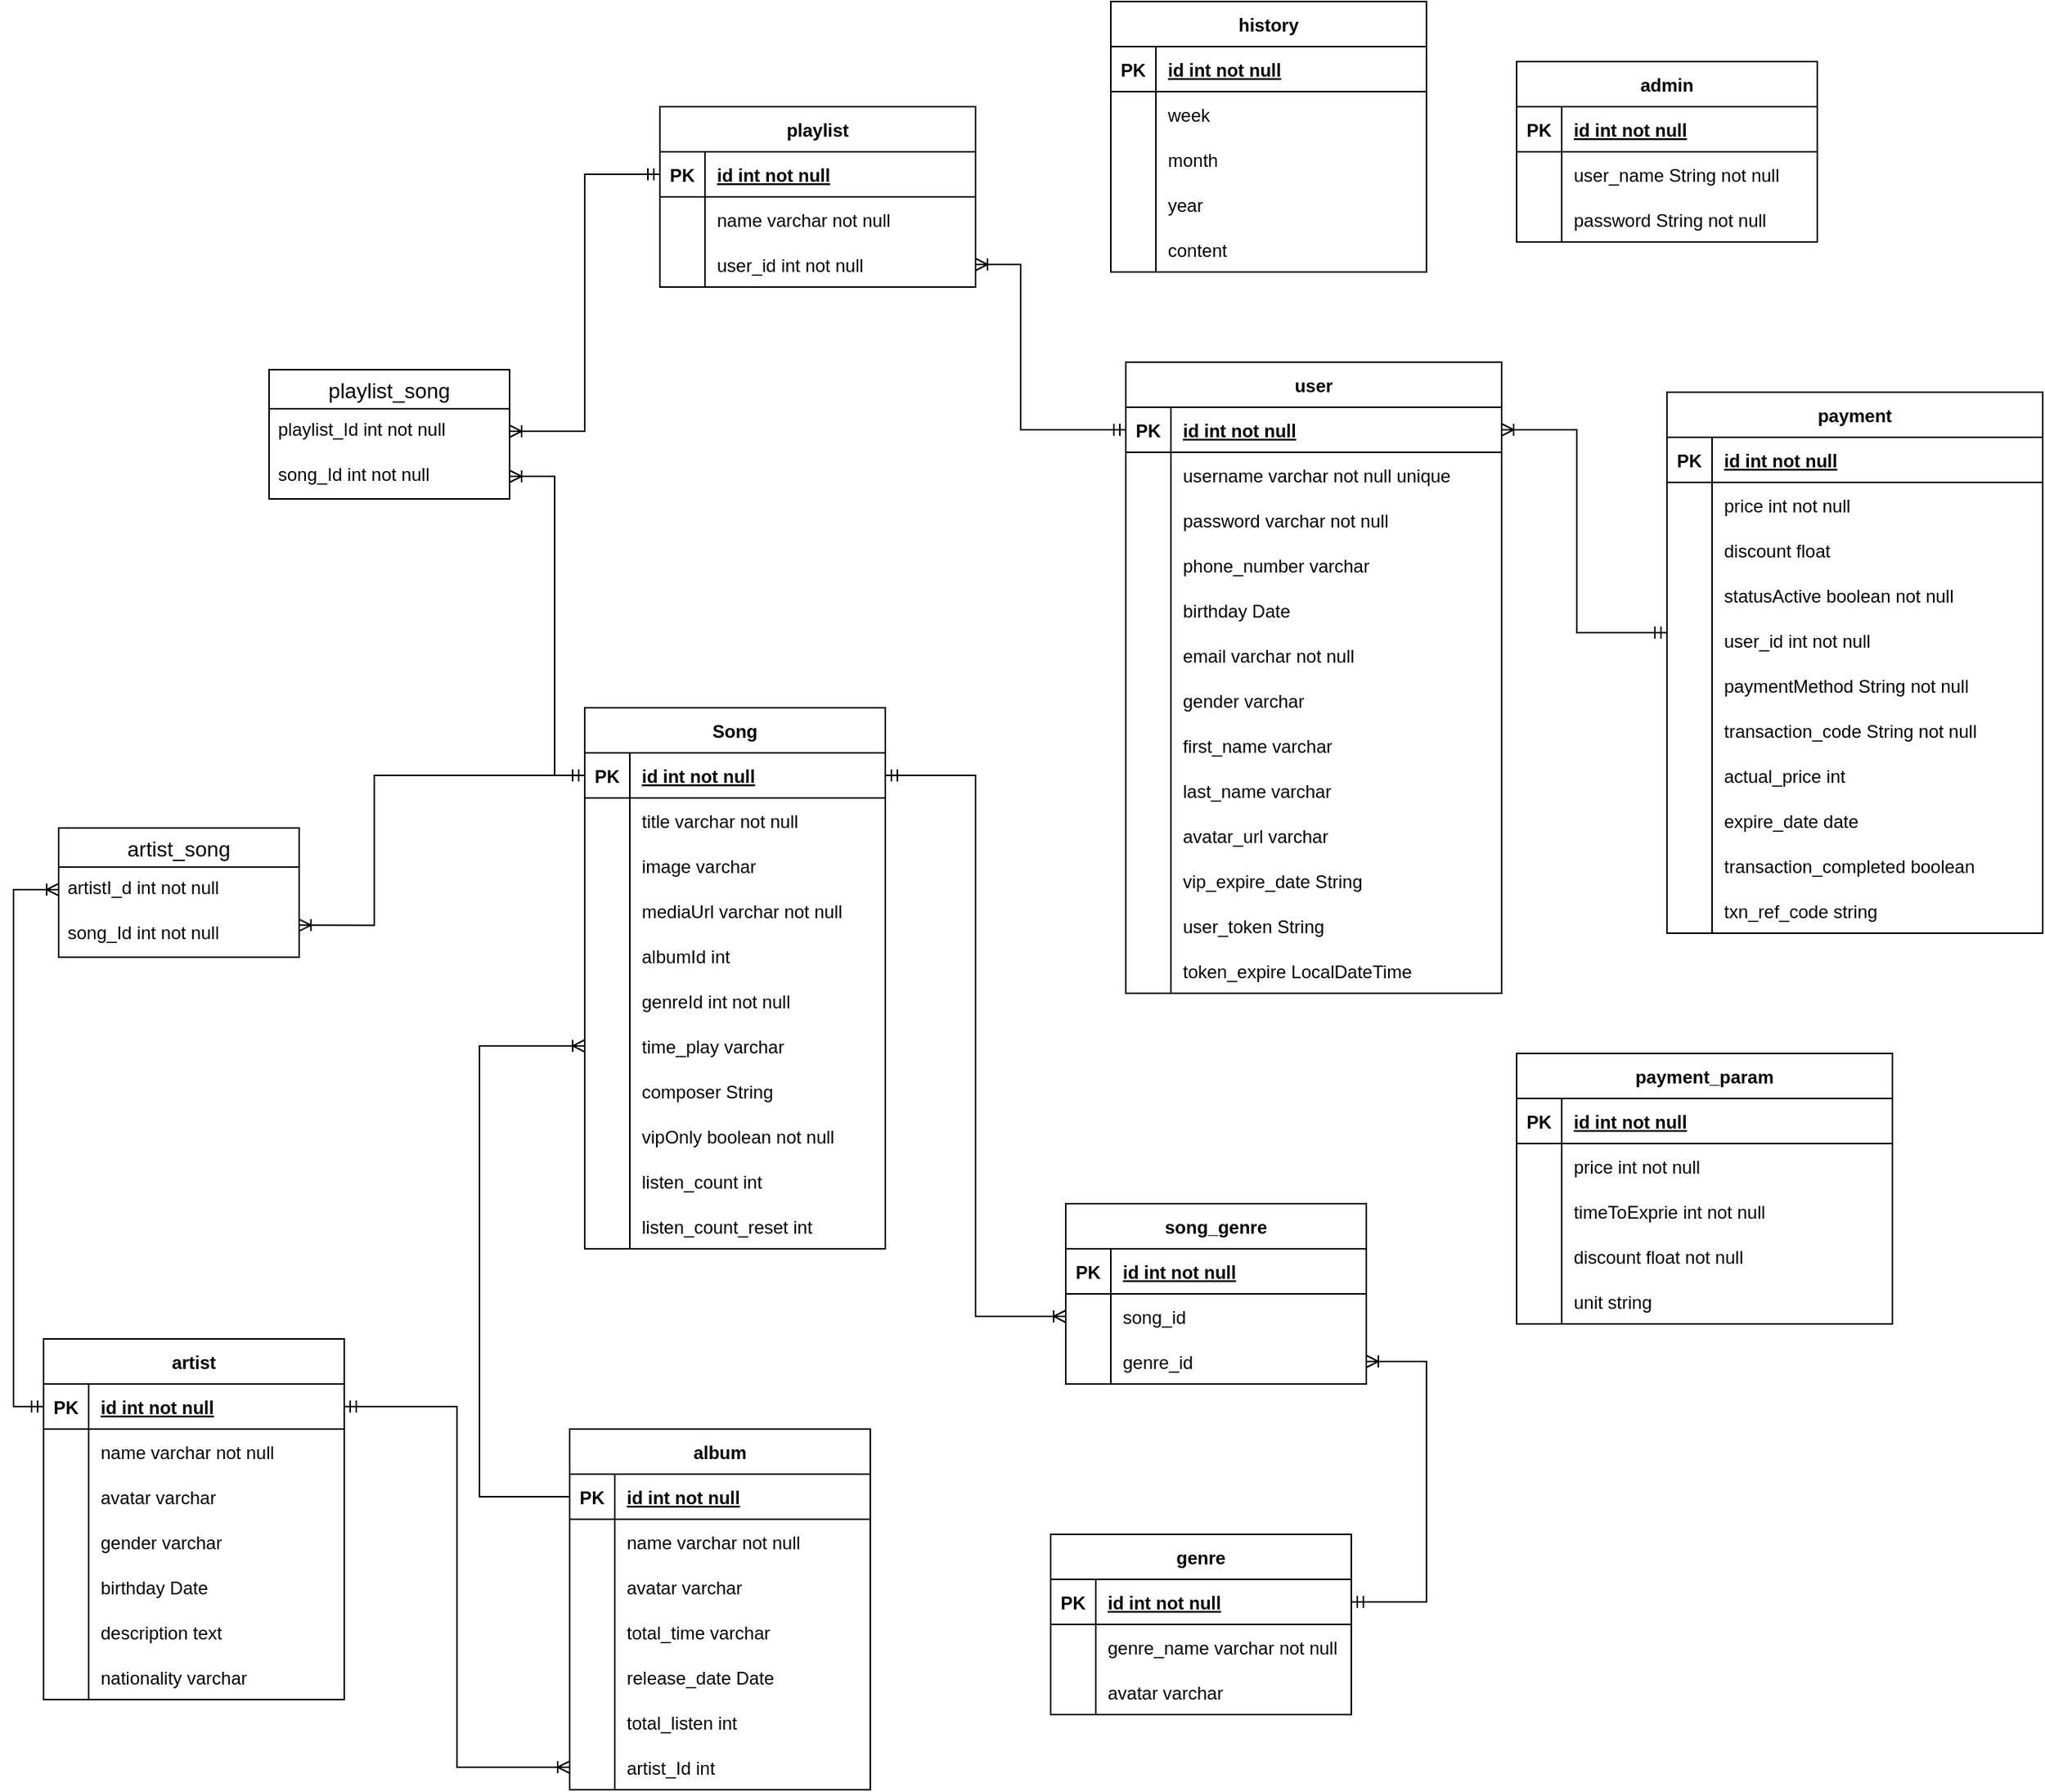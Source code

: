 <mxfile version="17.2.1" type="device" pages="2"><diagram id="R2lEEEUBdFMjLlhIrx00" name="mySQL"><mxGraphModel dx="2234" dy="2549" grid="1" gridSize="10" guides="1" tooltips="1" connect="1" arrows="1" fold="1" page="1" pageScale="1" pageWidth="850" pageHeight="1100" math="0" shadow="0" extFonts="Permanent Marker^https://fonts.googleapis.com/css?family=Permanent+Marker"><root><mxCell id="0"/><mxCell id="1" parent="0"/><mxCell id="C-vyLk0tnHw3VtMMgP7b-23" value="Song" style="shape=table;startSize=30;container=1;collapsible=1;childLayout=tableLayout;fixedRows=1;rowLines=0;fontStyle=1;align=center;resizeLast=1;" parent="1" vertex="1"><mxGeometry x="390" y="70" width="200" height="360" as="geometry"><mxRectangle x="30" y="70" width="60" height="30" as="alternateBounds"/></mxGeometry></mxCell><mxCell id="C-vyLk0tnHw3VtMMgP7b-24" value="" style="shape=partialRectangle;collapsible=0;dropTarget=0;pointerEvents=0;fillColor=none;points=[[0,0.5],[1,0.5]];portConstraint=eastwest;top=0;left=0;right=0;bottom=1;" parent="C-vyLk0tnHw3VtMMgP7b-23" vertex="1"><mxGeometry y="30" width="200" height="30" as="geometry"/></mxCell><mxCell id="C-vyLk0tnHw3VtMMgP7b-25" value="PK" style="shape=partialRectangle;overflow=hidden;connectable=0;fillColor=none;top=0;left=0;bottom=0;right=0;fontStyle=1;" parent="C-vyLk0tnHw3VtMMgP7b-24" vertex="1"><mxGeometry width="30" height="30" as="geometry"><mxRectangle width="30" height="30" as="alternateBounds"/></mxGeometry></mxCell><mxCell id="C-vyLk0tnHw3VtMMgP7b-26" value="id int not null" style="shape=partialRectangle;overflow=hidden;connectable=0;fillColor=none;top=0;left=0;bottom=0;right=0;align=left;spacingLeft=6;fontStyle=5;" parent="C-vyLk0tnHw3VtMMgP7b-24" vertex="1"><mxGeometry x="30" width="170" height="30" as="geometry"><mxRectangle width="170" height="30" as="alternateBounds"/></mxGeometry></mxCell><mxCell id="C-vyLk0tnHw3VtMMgP7b-27" value="" style="shape=partialRectangle;collapsible=0;dropTarget=0;pointerEvents=0;fillColor=none;points=[[0,0.5],[1,0.5]];portConstraint=eastwest;top=0;left=0;right=0;bottom=0;" parent="C-vyLk0tnHw3VtMMgP7b-23" vertex="1"><mxGeometry y="60" width="200" height="30" as="geometry"/></mxCell><mxCell id="C-vyLk0tnHw3VtMMgP7b-28" value="" style="shape=partialRectangle;overflow=hidden;connectable=0;fillColor=none;top=0;left=0;bottom=0;right=0;" parent="C-vyLk0tnHw3VtMMgP7b-27" vertex="1"><mxGeometry width="30" height="30" as="geometry"><mxRectangle width="30" height="30" as="alternateBounds"/></mxGeometry></mxCell><mxCell id="C-vyLk0tnHw3VtMMgP7b-29" value="title varchar not null" style="shape=partialRectangle;overflow=hidden;connectable=0;fillColor=none;top=0;left=0;bottom=0;right=0;align=left;spacingLeft=6;" parent="C-vyLk0tnHw3VtMMgP7b-27" vertex="1"><mxGeometry x="30" width="170" height="30" as="geometry"><mxRectangle width="170" height="30" as="alternateBounds"/></mxGeometry></mxCell><mxCell id="sjjsnzH5YFXHHOItHZb4-4" value="" style="shape=partialRectangle;collapsible=0;dropTarget=0;pointerEvents=0;fillColor=none;points=[[0,0.5],[1,0.5]];portConstraint=eastwest;top=0;left=0;right=0;bottom=0;" parent="C-vyLk0tnHw3VtMMgP7b-23" vertex="1"><mxGeometry y="90" width="200" height="30" as="geometry"/></mxCell><mxCell id="sjjsnzH5YFXHHOItHZb4-5" value="" style="shape=partialRectangle;overflow=hidden;connectable=0;fillColor=none;top=0;left=0;bottom=0;right=0;" parent="sjjsnzH5YFXHHOItHZb4-4" vertex="1"><mxGeometry width="30" height="30" as="geometry"><mxRectangle width="30" height="30" as="alternateBounds"/></mxGeometry></mxCell><mxCell id="sjjsnzH5YFXHHOItHZb4-6" value="image varchar  " style="shape=partialRectangle;overflow=hidden;connectable=0;fillColor=none;top=0;left=0;bottom=0;right=0;align=left;spacingLeft=6;" parent="sjjsnzH5YFXHHOItHZb4-4" vertex="1"><mxGeometry x="30" width="170" height="30" as="geometry"><mxRectangle width="170" height="30" as="alternateBounds"/></mxGeometry></mxCell><mxCell id="sjjsnzH5YFXHHOItHZb4-7" value="" style="shape=partialRectangle;collapsible=0;dropTarget=0;pointerEvents=0;fillColor=none;points=[[0,0.5],[1,0.5]];portConstraint=eastwest;top=0;left=0;right=0;bottom=0;" parent="C-vyLk0tnHw3VtMMgP7b-23" vertex="1"><mxGeometry y="120" width="200" height="30" as="geometry"/></mxCell><mxCell id="sjjsnzH5YFXHHOItHZb4-8" value="" style="shape=partialRectangle;overflow=hidden;connectable=0;fillColor=none;top=0;left=0;bottom=0;right=0;" parent="sjjsnzH5YFXHHOItHZb4-7" vertex="1"><mxGeometry width="30" height="30" as="geometry"><mxRectangle width="30" height="30" as="alternateBounds"/></mxGeometry></mxCell><mxCell id="sjjsnzH5YFXHHOItHZb4-9" value="mediaUrl varchar not null" style="shape=partialRectangle;overflow=hidden;connectable=0;fillColor=none;top=0;left=0;bottom=0;right=0;align=left;spacingLeft=6;" parent="sjjsnzH5YFXHHOItHZb4-7" vertex="1"><mxGeometry x="30" width="170" height="30" as="geometry"><mxRectangle width="170" height="30" as="alternateBounds"/></mxGeometry></mxCell><mxCell id="sjjsnzH5YFXHHOItHZb4-16" value="" style="shape=partialRectangle;collapsible=0;dropTarget=0;pointerEvents=0;fillColor=none;points=[[0,0.5],[1,0.5]];portConstraint=eastwest;top=0;left=0;right=0;bottom=0;" parent="C-vyLk0tnHw3VtMMgP7b-23" vertex="1"><mxGeometry y="150" width="200" height="30" as="geometry"/></mxCell><mxCell id="sjjsnzH5YFXHHOItHZb4-17" value="" style="shape=partialRectangle;overflow=hidden;connectable=0;fillColor=none;top=0;left=0;bottom=0;right=0;" parent="sjjsnzH5YFXHHOItHZb4-16" vertex="1"><mxGeometry width="30" height="30" as="geometry"><mxRectangle width="30" height="30" as="alternateBounds"/></mxGeometry></mxCell><mxCell id="sjjsnzH5YFXHHOItHZb4-18" value="albumId int " style="shape=partialRectangle;overflow=hidden;connectable=0;fillColor=none;top=0;left=0;bottom=0;right=0;align=left;spacingLeft=6;" parent="sjjsnzH5YFXHHOItHZb4-16" vertex="1"><mxGeometry x="30" width="170" height="30" as="geometry"><mxRectangle width="170" height="30" as="alternateBounds"/></mxGeometry></mxCell><mxCell id="sjjsnzH5YFXHHOItHZb4-19" value="" style="shape=partialRectangle;collapsible=0;dropTarget=0;pointerEvents=0;fillColor=none;points=[[0,0.5],[1,0.5]];portConstraint=eastwest;top=0;left=0;right=0;bottom=0;" parent="C-vyLk0tnHw3VtMMgP7b-23" vertex="1"><mxGeometry y="180" width="200" height="30" as="geometry"/></mxCell><mxCell id="sjjsnzH5YFXHHOItHZb4-20" value="" style="shape=partialRectangle;overflow=hidden;connectable=0;fillColor=none;top=0;left=0;bottom=0;right=0;" parent="sjjsnzH5YFXHHOItHZb4-19" vertex="1"><mxGeometry width="30" height="30" as="geometry"><mxRectangle width="30" height="30" as="alternateBounds"/></mxGeometry></mxCell><mxCell id="sjjsnzH5YFXHHOItHZb4-21" value="genreId int not null" style="shape=partialRectangle;overflow=hidden;connectable=0;fillColor=none;top=0;left=0;bottom=0;right=0;align=left;spacingLeft=6;" parent="sjjsnzH5YFXHHOItHZb4-19" vertex="1"><mxGeometry x="30" width="170" height="30" as="geometry"><mxRectangle width="170" height="30" as="alternateBounds"/></mxGeometry></mxCell><mxCell id="sjjsnzH5YFXHHOItHZb4-50" value="" style="shape=partialRectangle;collapsible=0;dropTarget=0;pointerEvents=0;fillColor=none;points=[[0,0.5],[1,0.5]];portConstraint=eastwest;top=0;left=0;right=0;bottom=0;" parent="C-vyLk0tnHw3VtMMgP7b-23" vertex="1"><mxGeometry y="210" width="200" height="30" as="geometry"/></mxCell><mxCell id="sjjsnzH5YFXHHOItHZb4-51" value="" style="shape=partialRectangle;overflow=hidden;connectable=0;fillColor=none;top=0;left=0;bottom=0;right=0;" parent="sjjsnzH5YFXHHOItHZb4-50" vertex="1"><mxGeometry width="30" height="30" as="geometry"><mxRectangle width="30" height="30" as="alternateBounds"/></mxGeometry></mxCell><mxCell id="sjjsnzH5YFXHHOItHZb4-52" value="time_play varchar" style="shape=partialRectangle;overflow=hidden;connectable=0;fillColor=none;top=0;left=0;bottom=0;right=0;align=left;spacingLeft=6;" parent="sjjsnzH5YFXHHOItHZb4-50" vertex="1"><mxGeometry x="30" width="170" height="30" as="geometry"><mxRectangle width="170" height="30" as="alternateBounds"/></mxGeometry></mxCell><mxCell id="52G_DfYfFSKjFWNX_nWh-76" value="" style="shape=partialRectangle;collapsible=0;dropTarget=0;pointerEvents=0;fillColor=none;points=[[0,0.5],[1,0.5]];portConstraint=eastwest;top=0;left=0;right=0;bottom=0;" parent="C-vyLk0tnHw3VtMMgP7b-23" vertex="1"><mxGeometry y="240" width="200" height="30" as="geometry"/></mxCell><mxCell id="52G_DfYfFSKjFWNX_nWh-77" value="" style="shape=partialRectangle;overflow=hidden;connectable=0;fillColor=none;top=0;left=0;bottom=0;right=0;" parent="52G_DfYfFSKjFWNX_nWh-76" vertex="1"><mxGeometry width="30" height="30" as="geometry"><mxRectangle width="30" height="30" as="alternateBounds"/></mxGeometry></mxCell><mxCell id="52G_DfYfFSKjFWNX_nWh-78" value="composer String " style="shape=partialRectangle;overflow=hidden;connectable=0;fillColor=none;top=0;left=0;bottom=0;right=0;align=left;spacingLeft=6;" parent="52G_DfYfFSKjFWNX_nWh-76" vertex="1"><mxGeometry x="30" width="170" height="30" as="geometry"><mxRectangle width="170" height="30" as="alternateBounds"/></mxGeometry></mxCell><mxCell id="mdbIatWSyE5P03Dvgd32-7" value="" style="shape=partialRectangle;collapsible=0;dropTarget=0;pointerEvents=0;fillColor=none;points=[[0,0.5],[1,0.5]];portConstraint=eastwest;top=0;left=0;right=0;bottom=0;" parent="C-vyLk0tnHw3VtMMgP7b-23" vertex="1"><mxGeometry y="270" width="200" height="30" as="geometry"/></mxCell><mxCell id="mdbIatWSyE5P03Dvgd32-8" value="" style="shape=partialRectangle;overflow=hidden;connectable=0;fillColor=none;top=0;left=0;bottom=0;right=0;" parent="mdbIatWSyE5P03Dvgd32-7" vertex="1"><mxGeometry width="30" height="30" as="geometry"><mxRectangle width="30" height="30" as="alternateBounds"/></mxGeometry></mxCell><mxCell id="mdbIatWSyE5P03Dvgd32-9" value="vipOnly boolean not null" style="shape=partialRectangle;overflow=hidden;connectable=0;fillColor=none;top=0;left=0;bottom=0;right=0;align=left;spacingLeft=6;" parent="mdbIatWSyE5P03Dvgd32-7" vertex="1"><mxGeometry x="30" width="170" height="30" as="geometry"><mxRectangle width="170" height="30" as="alternateBounds"/></mxGeometry></mxCell><mxCell id="8e7mBaynYI1WziAk7EdW-5" value="" style="shape=partialRectangle;collapsible=0;dropTarget=0;pointerEvents=0;fillColor=none;points=[[0,0.5],[1,0.5]];portConstraint=eastwest;top=0;left=0;right=0;bottom=0;" parent="C-vyLk0tnHw3VtMMgP7b-23" vertex="1"><mxGeometry y="300" width="200" height="30" as="geometry"/></mxCell><mxCell id="8e7mBaynYI1WziAk7EdW-6" value="" style="shape=partialRectangle;overflow=hidden;connectable=0;fillColor=none;top=0;left=0;bottom=0;right=0;" parent="8e7mBaynYI1WziAk7EdW-5" vertex="1"><mxGeometry width="30" height="30" as="geometry"><mxRectangle width="30" height="30" as="alternateBounds"/></mxGeometry></mxCell><mxCell id="8e7mBaynYI1WziAk7EdW-7" value="listen_count int " style="shape=partialRectangle;overflow=hidden;connectable=0;fillColor=none;top=0;left=0;bottom=0;right=0;align=left;spacingLeft=6;" parent="8e7mBaynYI1WziAk7EdW-5" vertex="1"><mxGeometry x="30" width="170" height="30" as="geometry"><mxRectangle width="170" height="30" as="alternateBounds"/></mxGeometry></mxCell><mxCell id="8e7mBaynYI1WziAk7EdW-8" value="" style="shape=partialRectangle;collapsible=0;dropTarget=0;pointerEvents=0;fillColor=none;points=[[0,0.5],[1,0.5]];portConstraint=eastwest;top=0;left=0;right=0;bottom=0;" parent="C-vyLk0tnHw3VtMMgP7b-23" vertex="1"><mxGeometry y="330" width="200" height="30" as="geometry"/></mxCell><mxCell id="8e7mBaynYI1WziAk7EdW-9" value="" style="shape=partialRectangle;overflow=hidden;connectable=0;fillColor=none;top=0;left=0;bottom=0;right=0;" parent="8e7mBaynYI1WziAk7EdW-8" vertex="1"><mxGeometry width="30" height="30" as="geometry"><mxRectangle width="30" height="30" as="alternateBounds"/></mxGeometry></mxCell><mxCell id="8e7mBaynYI1WziAk7EdW-10" value="listen_count_reset int" style="shape=partialRectangle;overflow=hidden;connectable=0;fillColor=none;top=0;left=0;bottom=0;right=0;align=left;spacingLeft=6;" parent="8e7mBaynYI1WziAk7EdW-8" vertex="1"><mxGeometry x="30" width="170" height="30" as="geometry"><mxRectangle width="170" height="30" as="alternateBounds"/></mxGeometry></mxCell><mxCell id="sjjsnzH5YFXHHOItHZb4-25" value="album" style="shape=table;startSize=30;container=1;collapsible=1;childLayout=tableLayout;fixedRows=1;rowLines=0;fontStyle=1;align=center;resizeLast=1;" parent="1" vertex="1"><mxGeometry x="380" y="550" width="200" height="240" as="geometry"><mxRectangle x="30" y="70" width="60" height="30" as="alternateBounds"/></mxGeometry></mxCell><mxCell id="sjjsnzH5YFXHHOItHZb4-26" value="" style="shape=partialRectangle;collapsible=0;dropTarget=0;pointerEvents=0;fillColor=none;points=[[0,0.5],[1,0.5]];portConstraint=eastwest;top=0;left=0;right=0;bottom=1;" parent="sjjsnzH5YFXHHOItHZb4-25" vertex="1"><mxGeometry y="30" width="200" height="30" as="geometry"/></mxCell><mxCell id="sjjsnzH5YFXHHOItHZb4-27" value="PK" style="shape=partialRectangle;overflow=hidden;connectable=0;fillColor=none;top=0;left=0;bottom=0;right=0;fontStyle=1;" parent="sjjsnzH5YFXHHOItHZb4-26" vertex="1"><mxGeometry width="30" height="30" as="geometry"><mxRectangle width="30" height="30" as="alternateBounds"/></mxGeometry></mxCell><mxCell id="sjjsnzH5YFXHHOItHZb4-28" value="id int not null" style="shape=partialRectangle;overflow=hidden;connectable=0;fillColor=none;top=0;left=0;bottom=0;right=0;align=left;spacingLeft=6;fontStyle=5;" parent="sjjsnzH5YFXHHOItHZb4-26" vertex="1"><mxGeometry x="30" width="170" height="30" as="geometry"><mxRectangle width="170" height="30" as="alternateBounds"/></mxGeometry></mxCell><mxCell id="sjjsnzH5YFXHHOItHZb4-29" value="" style="shape=partialRectangle;collapsible=0;dropTarget=0;pointerEvents=0;fillColor=none;points=[[0,0.5],[1,0.5]];portConstraint=eastwest;top=0;left=0;right=0;bottom=0;" parent="sjjsnzH5YFXHHOItHZb4-25" vertex="1"><mxGeometry y="60" width="200" height="30" as="geometry"/></mxCell><mxCell id="sjjsnzH5YFXHHOItHZb4-30" value="" style="shape=partialRectangle;overflow=hidden;connectable=0;fillColor=none;top=0;left=0;bottom=0;right=0;" parent="sjjsnzH5YFXHHOItHZb4-29" vertex="1"><mxGeometry width="30" height="30" as="geometry"><mxRectangle width="30" height="30" as="alternateBounds"/></mxGeometry></mxCell><mxCell id="sjjsnzH5YFXHHOItHZb4-31" value="name varchar not null" style="shape=partialRectangle;overflow=hidden;connectable=0;fillColor=none;top=0;left=0;bottom=0;right=0;align=left;spacingLeft=6;" parent="sjjsnzH5YFXHHOItHZb4-29" vertex="1"><mxGeometry x="30" width="170" height="30" as="geometry"><mxRectangle width="170" height="30" as="alternateBounds"/></mxGeometry></mxCell><mxCell id="sjjsnzH5YFXHHOItHZb4-32" value="" style="shape=partialRectangle;collapsible=0;dropTarget=0;pointerEvents=0;fillColor=none;points=[[0,0.5],[1,0.5]];portConstraint=eastwest;top=0;left=0;right=0;bottom=0;" parent="sjjsnzH5YFXHHOItHZb4-25" vertex="1"><mxGeometry y="90" width="200" height="30" as="geometry"/></mxCell><mxCell id="sjjsnzH5YFXHHOItHZb4-33" value="" style="shape=partialRectangle;overflow=hidden;connectable=0;fillColor=none;top=0;left=0;bottom=0;right=0;" parent="sjjsnzH5YFXHHOItHZb4-32" vertex="1"><mxGeometry width="30" height="30" as="geometry"><mxRectangle width="30" height="30" as="alternateBounds"/></mxGeometry></mxCell><mxCell id="sjjsnzH5YFXHHOItHZb4-34" value="avatar varchar  " style="shape=partialRectangle;overflow=hidden;connectable=0;fillColor=none;top=0;left=0;bottom=0;right=0;align=left;spacingLeft=6;" parent="sjjsnzH5YFXHHOItHZb4-32" vertex="1"><mxGeometry x="30" width="170" height="30" as="geometry"><mxRectangle width="170" height="30" as="alternateBounds"/></mxGeometry></mxCell><mxCell id="sjjsnzH5YFXHHOItHZb4-35" value="" style="shape=partialRectangle;collapsible=0;dropTarget=0;pointerEvents=0;fillColor=none;points=[[0,0.5],[1,0.5]];portConstraint=eastwest;top=0;left=0;right=0;bottom=0;" parent="sjjsnzH5YFXHHOItHZb4-25" vertex="1"><mxGeometry y="120" width="200" height="30" as="geometry"/></mxCell><mxCell id="sjjsnzH5YFXHHOItHZb4-36" value="" style="shape=partialRectangle;overflow=hidden;connectable=0;fillColor=none;top=0;left=0;bottom=0;right=0;" parent="sjjsnzH5YFXHHOItHZb4-35" vertex="1"><mxGeometry width="30" height="30" as="geometry"><mxRectangle width="30" height="30" as="alternateBounds"/></mxGeometry></mxCell><mxCell id="sjjsnzH5YFXHHOItHZb4-37" value="total_time varchar" style="shape=partialRectangle;overflow=hidden;connectable=0;fillColor=none;top=0;left=0;bottom=0;right=0;align=left;spacingLeft=6;" parent="sjjsnzH5YFXHHOItHZb4-35" vertex="1"><mxGeometry x="30" width="170" height="30" as="geometry"><mxRectangle width="170" height="30" as="alternateBounds"/></mxGeometry></mxCell><mxCell id="sjjsnzH5YFXHHOItHZb4-38" value="" style="shape=partialRectangle;collapsible=0;dropTarget=0;pointerEvents=0;fillColor=none;points=[[0,0.5],[1,0.5]];portConstraint=eastwest;top=0;left=0;right=0;bottom=0;" parent="sjjsnzH5YFXHHOItHZb4-25" vertex="1"><mxGeometry y="150" width="200" height="30" as="geometry"/></mxCell><mxCell id="sjjsnzH5YFXHHOItHZb4-39" value="" style="shape=partialRectangle;overflow=hidden;connectable=0;fillColor=none;top=0;left=0;bottom=0;right=0;" parent="sjjsnzH5YFXHHOItHZb4-38" vertex="1"><mxGeometry width="30" height="30" as="geometry"><mxRectangle width="30" height="30" as="alternateBounds"/></mxGeometry></mxCell><mxCell id="sjjsnzH5YFXHHOItHZb4-40" value="release_date Date" style="shape=partialRectangle;overflow=hidden;connectable=0;fillColor=none;top=0;left=0;bottom=0;right=0;align=left;spacingLeft=6;" parent="sjjsnzH5YFXHHOItHZb4-38" vertex="1"><mxGeometry x="30" width="170" height="30" as="geometry"><mxRectangle width="170" height="30" as="alternateBounds"/></mxGeometry></mxCell><mxCell id="sjjsnzH5YFXHHOItHZb4-41" value="" style="shape=partialRectangle;collapsible=0;dropTarget=0;pointerEvents=0;fillColor=none;points=[[0,0.5],[1,0.5]];portConstraint=eastwest;top=0;left=0;right=0;bottom=0;" parent="sjjsnzH5YFXHHOItHZb4-25" vertex="1"><mxGeometry y="180" width="200" height="30" as="geometry"/></mxCell><mxCell id="sjjsnzH5YFXHHOItHZb4-42" value="" style="shape=partialRectangle;overflow=hidden;connectable=0;fillColor=none;top=0;left=0;bottom=0;right=0;" parent="sjjsnzH5YFXHHOItHZb4-41" vertex="1"><mxGeometry width="30" height="30" as="geometry"><mxRectangle width="30" height="30" as="alternateBounds"/></mxGeometry></mxCell><mxCell id="sjjsnzH5YFXHHOItHZb4-43" value="total_listen int " style="shape=partialRectangle;overflow=hidden;connectable=0;fillColor=none;top=0;left=0;bottom=0;right=0;align=left;spacingLeft=6;" parent="sjjsnzH5YFXHHOItHZb4-41" vertex="1"><mxGeometry x="30" width="170" height="30" as="geometry"><mxRectangle width="170" height="30" as="alternateBounds"/></mxGeometry></mxCell><mxCell id="sjjsnzH5YFXHHOItHZb4-53" value="" style="shape=partialRectangle;collapsible=0;dropTarget=0;pointerEvents=0;fillColor=none;points=[[0,0.5],[1,0.5]];portConstraint=eastwest;top=0;left=0;right=0;bottom=0;" parent="sjjsnzH5YFXHHOItHZb4-25" vertex="1"><mxGeometry y="210" width="200" height="30" as="geometry"/></mxCell><mxCell id="sjjsnzH5YFXHHOItHZb4-54" value="" style="shape=partialRectangle;overflow=hidden;connectable=0;fillColor=none;top=0;left=0;bottom=0;right=0;" parent="sjjsnzH5YFXHHOItHZb4-53" vertex="1"><mxGeometry width="30" height="30" as="geometry"><mxRectangle width="30" height="30" as="alternateBounds"/></mxGeometry></mxCell><mxCell id="sjjsnzH5YFXHHOItHZb4-55" value="artist_Id int" style="shape=partialRectangle;overflow=hidden;connectable=0;fillColor=none;top=0;left=0;bottom=0;right=0;align=left;spacingLeft=6;" parent="sjjsnzH5YFXHHOItHZb4-53" vertex="1"><mxGeometry x="30" width="170" height="30" as="geometry"><mxRectangle width="170" height="30" as="alternateBounds"/></mxGeometry></mxCell><mxCell id="sjjsnzH5YFXHHOItHZb4-56" value="artist" style="shape=table;startSize=30;container=1;collapsible=1;childLayout=tableLayout;fixedRows=1;rowLines=0;fontStyle=1;align=center;resizeLast=1;" parent="1" vertex="1"><mxGeometry x="30" y="490" width="200" height="240" as="geometry"><mxRectangle x="30" y="70" width="60" height="30" as="alternateBounds"/></mxGeometry></mxCell><mxCell id="sjjsnzH5YFXHHOItHZb4-57" value="" style="shape=partialRectangle;collapsible=0;dropTarget=0;pointerEvents=0;fillColor=none;points=[[0,0.5],[1,0.5]];portConstraint=eastwest;top=0;left=0;right=0;bottom=1;" parent="sjjsnzH5YFXHHOItHZb4-56" vertex="1"><mxGeometry y="30" width="200" height="30" as="geometry"/></mxCell><mxCell id="sjjsnzH5YFXHHOItHZb4-58" value="PK" style="shape=partialRectangle;overflow=hidden;connectable=0;fillColor=none;top=0;left=0;bottom=0;right=0;fontStyle=1;" parent="sjjsnzH5YFXHHOItHZb4-57" vertex="1"><mxGeometry width="30" height="30" as="geometry"><mxRectangle width="30" height="30" as="alternateBounds"/></mxGeometry></mxCell><mxCell id="sjjsnzH5YFXHHOItHZb4-59" value="id int not null" style="shape=partialRectangle;overflow=hidden;connectable=0;fillColor=none;top=0;left=0;bottom=0;right=0;align=left;spacingLeft=6;fontStyle=5;" parent="sjjsnzH5YFXHHOItHZb4-57" vertex="1"><mxGeometry x="30" width="170" height="30" as="geometry"><mxRectangle width="170" height="30" as="alternateBounds"/></mxGeometry></mxCell><mxCell id="sjjsnzH5YFXHHOItHZb4-60" value="" style="shape=partialRectangle;collapsible=0;dropTarget=0;pointerEvents=0;fillColor=none;points=[[0,0.5],[1,0.5]];portConstraint=eastwest;top=0;left=0;right=0;bottom=0;" parent="sjjsnzH5YFXHHOItHZb4-56" vertex="1"><mxGeometry y="60" width="200" height="30" as="geometry"/></mxCell><mxCell id="sjjsnzH5YFXHHOItHZb4-61" value="" style="shape=partialRectangle;overflow=hidden;connectable=0;fillColor=none;top=0;left=0;bottom=0;right=0;" parent="sjjsnzH5YFXHHOItHZb4-60" vertex="1"><mxGeometry width="30" height="30" as="geometry"><mxRectangle width="30" height="30" as="alternateBounds"/></mxGeometry></mxCell><mxCell id="sjjsnzH5YFXHHOItHZb4-62" value="name varchar not null" style="shape=partialRectangle;overflow=hidden;connectable=0;fillColor=none;top=0;left=0;bottom=0;right=0;align=left;spacingLeft=6;" parent="sjjsnzH5YFXHHOItHZb4-60" vertex="1"><mxGeometry x="30" width="170" height="30" as="geometry"><mxRectangle width="170" height="30" as="alternateBounds"/></mxGeometry></mxCell><mxCell id="sjjsnzH5YFXHHOItHZb4-63" value="" style="shape=partialRectangle;collapsible=0;dropTarget=0;pointerEvents=0;fillColor=none;points=[[0,0.5],[1,0.5]];portConstraint=eastwest;top=0;left=0;right=0;bottom=0;" parent="sjjsnzH5YFXHHOItHZb4-56" vertex="1"><mxGeometry y="90" width="200" height="30" as="geometry"/></mxCell><mxCell id="sjjsnzH5YFXHHOItHZb4-64" value="" style="shape=partialRectangle;overflow=hidden;connectable=0;fillColor=none;top=0;left=0;bottom=0;right=0;" parent="sjjsnzH5YFXHHOItHZb4-63" vertex="1"><mxGeometry width="30" height="30" as="geometry"><mxRectangle width="30" height="30" as="alternateBounds"/></mxGeometry></mxCell><mxCell id="sjjsnzH5YFXHHOItHZb4-65" value="avatar varchar  " style="shape=partialRectangle;overflow=hidden;connectable=0;fillColor=none;top=0;left=0;bottom=0;right=0;align=left;spacingLeft=6;" parent="sjjsnzH5YFXHHOItHZb4-63" vertex="1"><mxGeometry x="30" width="170" height="30" as="geometry"><mxRectangle width="170" height="30" as="alternateBounds"/></mxGeometry></mxCell><mxCell id="sjjsnzH5YFXHHOItHZb4-66" value="" style="shape=partialRectangle;collapsible=0;dropTarget=0;pointerEvents=0;fillColor=none;points=[[0,0.5],[1,0.5]];portConstraint=eastwest;top=0;left=0;right=0;bottom=0;" parent="sjjsnzH5YFXHHOItHZb4-56" vertex="1"><mxGeometry y="120" width="200" height="30" as="geometry"/></mxCell><mxCell id="sjjsnzH5YFXHHOItHZb4-67" value="" style="shape=partialRectangle;overflow=hidden;connectable=0;fillColor=none;top=0;left=0;bottom=0;right=0;" parent="sjjsnzH5YFXHHOItHZb4-66" vertex="1"><mxGeometry width="30" height="30" as="geometry"><mxRectangle width="30" height="30" as="alternateBounds"/></mxGeometry></mxCell><mxCell id="sjjsnzH5YFXHHOItHZb4-68" value="gender varchar " style="shape=partialRectangle;overflow=hidden;connectable=0;fillColor=none;top=0;left=0;bottom=0;right=0;align=left;spacingLeft=6;" parent="sjjsnzH5YFXHHOItHZb4-66" vertex="1"><mxGeometry x="30" width="170" height="30" as="geometry"><mxRectangle width="170" height="30" as="alternateBounds"/></mxGeometry></mxCell><mxCell id="sjjsnzH5YFXHHOItHZb4-69" value="" style="shape=partialRectangle;collapsible=0;dropTarget=0;pointerEvents=0;fillColor=none;points=[[0,0.5],[1,0.5]];portConstraint=eastwest;top=0;left=0;right=0;bottom=0;" parent="sjjsnzH5YFXHHOItHZb4-56" vertex="1"><mxGeometry y="150" width="200" height="30" as="geometry"/></mxCell><mxCell id="sjjsnzH5YFXHHOItHZb4-70" value="" style="shape=partialRectangle;overflow=hidden;connectable=0;fillColor=none;top=0;left=0;bottom=0;right=0;" parent="sjjsnzH5YFXHHOItHZb4-69" vertex="1"><mxGeometry width="30" height="30" as="geometry"><mxRectangle width="30" height="30" as="alternateBounds"/></mxGeometry></mxCell><mxCell id="sjjsnzH5YFXHHOItHZb4-71" value="birthday Date" style="shape=partialRectangle;overflow=hidden;connectable=0;fillColor=none;top=0;left=0;bottom=0;right=0;align=left;spacingLeft=6;" parent="sjjsnzH5YFXHHOItHZb4-69" vertex="1"><mxGeometry x="30" width="170" height="30" as="geometry"><mxRectangle width="170" height="30" as="alternateBounds"/></mxGeometry></mxCell><mxCell id="sjjsnzH5YFXHHOItHZb4-72" value="" style="shape=partialRectangle;collapsible=0;dropTarget=0;pointerEvents=0;fillColor=none;points=[[0,0.5],[1,0.5]];portConstraint=eastwest;top=0;left=0;right=0;bottom=0;" parent="sjjsnzH5YFXHHOItHZb4-56" vertex="1"><mxGeometry y="180" width="200" height="30" as="geometry"/></mxCell><mxCell id="sjjsnzH5YFXHHOItHZb4-73" value="" style="shape=partialRectangle;overflow=hidden;connectable=0;fillColor=none;top=0;left=0;bottom=0;right=0;" parent="sjjsnzH5YFXHHOItHZb4-72" vertex="1"><mxGeometry width="30" height="30" as="geometry"><mxRectangle width="30" height="30" as="alternateBounds"/></mxGeometry></mxCell><mxCell id="sjjsnzH5YFXHHOItHZb4-74" value="description text" style="shape=partialRectangle;overflow=hidden;connectable=0;fillColor=none;top=0;left=0;bottom=0;right=0;align=left;spacingLeft=6;" parent="sjjsnzH5YFXHHOItHZb4-72" vertex="1"><mxGeometry x="30" width="170" height="30" as="geometry"><mxRectangle width="170" height="30" as="alternateBounds"/></mxGeometry></mxCell><mxCell id="sjjsnzH5YFXHHOItHZb4-75" value="" style="shape=partialRectangle;collapsible=0;dropTarget=0;pointerEvents=0;fillColor=none;points=[[0,0.5],[1,0.5]];portConstraint=eastwest;top=0;left=0;right=0;bottom=0;" parent="sjjsnzH5YFXHHOItHZb4-56" vertex="1"><mxGeometry y="210" width="200" height="30" as="geometry"/></mxCell><mxCell id="sjjsnzH5YFXHHOItHZb4-76" value="" style="shape=partialRectangle;overflow=hidden;connectable=0;fillColor=none;top=0;left=0;bottom=0;right=0;" parent="sjjsnzH5YFXHHOItHZb4-75" vertex="1"><mxGeometry width="30" height="30" as="geometry"><mxRectangle width="30" height="30" as="alternateBounds"/></mxGeometry></mxCell><mxCell id="sjjsnzH5YFXHHOItHZb4-77" value="nationality varchar " style="shape=partialRectangle;overflow=hidden;connectable=0;fillColor=none;top=0;left=0;bottom=0;right=0;align=left;spacingLeft=6;" parent="sjjsnzH5YFXHHOItHZb4-75" vertex="1"><mxGeometry x="30" width="170" height="30" as="geometry"><mxRectangle width="170" height="30" as="alternateBounds"/></mxGeometry></mxCell><mxCell id="sjjsnzH5YFXHHOItHZb4-81" value="genre" style="shape=table;startSize=30;container=1;collapsible=1;childLayout=tableLayout;fixedRows=1;rowLines=0;fontStyle=1;align=center;resizeLast=1;" parent="1" vertex="1"><mxGeometry x="700" y="620" width="200" height="120" as="geometry"><mxRectangle x="30" y="70" width="60" height="30" as="alternateBounds"/></mxGeometry></mxCell><mxCell id="sjjsnzH5YFXHHOItHZb4-82" value="" style="shape=partialRectangle;collapsible=0;dropTarget=0;pointerEvents=0;fillColor=none;points=[[0,0.5],[1,0.5]];portConstraint=eastwest;top=0;left=0;right=0;bottom=1;" parent="sjjsnzH5YFXHHOItHZb4-81" vertex="1"><mxGeometry y="30" width="200" height="30" as="geometry"/></mxCell><mxCell id="sjjsnzH5YFXHHOItHZb4-83" value="PK" style="shape=partialRectangle;overflow=hidden;connectable=0;fillColor=none;top=0;left=0;bottom=0;right=0;fontStyle=1;" parent="sjjsnzH5YFXHHOItHZb4-82" vertex="1"><mxGeometry width="30" height="30" as="geometry"><mxRectangle width="30" height="30" as="alternateBounds"/></mxGeometry></mxCell><mxCell id="sjjsnzH5YFXHHOItHZb4-84" value="id int not null" style="shape=partialRectangle;overflow=hidden;connectable=0;fillColor=none;top=0;left=0;bottom=0;right=0;align=left;spacingLeft=6;fontStyle=5;" parent="sjjsnzH5YFXHHOItHZb4-82" vertex="1"><mxGeometry x="30" width="170" height="30" as="geometry"><mxRectangle width="170" height="30" as="alternateBounds"/></mxGeometry></mxCell><mxCell id="sjjsnzH5YFXHHOItHZb4-85" value="" style="shape=partialRectangle;collapsible=0;dropTarget=0;pointerEvents=0;fillColor=none;points=[[0,0.5],[1,0.5]];portConstraint=eastwest;top=0;left=0;right=0;bottom=0;" parent="sjjsnzH5YFXHHOItHZb4-81" vertex="1"><mxGeometry y="60" width="200" height="30" as="geometry"/></mxCell><mxCell id="sjjsnzH5YFXHHOItHZb4-86" value="" style="shape=partialRectangle;overflow=hidden;connectable=0;fillColor=none;top=0;left=0;bottom=0;right=0;" parent="sjjsnzH5YFXHHOItHZb4-85" vertex="1"><mxGeometry width="30" height="30" as="geometry"><mxRectangle width="30" height="30" as="alternateBounds"/></mxGeometry></mxCell><mxCell id="sjjsnzH5YFXHHOItHZb4-87" value="genre_name varchar not null" style="shape=partialRectangle;overflow=hidden;connectable=0;fillColor=none;top=0;left=0;bottom=0;right=0;align=left;spacingLeft=6;" parent="sjjsnzH5YFXHHOItHZb4-85" vertex="1"><mxGeometry x="30" width="170" height="30" as="geometry"><mxRectangle width="170" height="30" as="alternateBounds"/></mxGeometry></mxCell><mxCell id="sjjsnzH5YFXHHOItHZb4-88" value="" style="shape=partialRectangle;collapsible=0;dropTarget=0;pointerEvents=0;fillColor=none;points=[[0,0.5],[1,0.5]];portConstraint=eastwest;top=0;left=0;right=0;bottom=0;" parent="sjjsnzH5YFXHHOItHZb4-81" vertex="1"><mxGeometry y="90" width="200" height="30" as="geometry"/></mxCell><mxCell id="sjjsnzH5YFXHHOItHZb4-89" value="" style="shape=partialRectangle;overflow=hidden;connectable=0;fillColor=none;top=0;left=0;bottom=0;right=0;" parent="sjjsnzH5YFXHHOItHZb4-88" vertex="1"><mxGeometry width="30" height="30" as="geometry"><mxRectangle width="30" height="30" as="alternateBounds"/></mxGeometry></mxCell><mxCell id="sjjsnzH5YFXHHOItHZb4-90" value="avatar varchar  " style="shape=partialRectangle;overflow=hidden;connectable=0;fillColor=none;top=0;left=0;bottom=0;right=0;align=left;spacingLeft=6;" parent="sjjsnzH5YFXHHOItHZb4-88" vertex="1"><mxGeometry x="30" width="170" height="30" as="geometry"><mxRectangle width="170" height="30" as="alternateBounds"/></mxGeometry></mxCell><mxCell id="sjjsnzH5YFXHHOItHZb4-103" value="user" style="shape=table;startSize=30;container=1;collapsible=1;childLayout=tableLayout;fixedRows=1;rowLines=0;fontStyle=1;align=center;resizeLast=1;" parent="1" vertex="1"><mxGeometry x="750" y="-160" width="250" height="420" as="geometry"><mxRectangle x="30" y="70" width="60" height="30" as="alternateBounds"/></mxGeometry></mxCell><mxCell id="sjjsnzH5YFXHHOItHZb4-104" value="" style="shape=partialRectangle;collapsible=0;dropTarget=0;pointerEvents=0;fillColor=none;points=[[0,0.5],[1,0.5]];portConstraint=eastwest;top=0;left=0;right=0;bottom=1;" parent="sjjsnzH5YFXHHOItHZb4-103" vertex="1"><mxGeometry y="30" width="250" height="30" as="geometry"/></mxCell><mxCell id="sjjsnzH5YFXHHOItHZb4-105" value="PK" style="shape=partialRectangle;overflow=hidden;connectable=0;fillColor=none;top=0;left=0;bottom=0;right=0;fontStyle=1;" parent="sjjsnzH5YFXHHOItHZb4-104" vertex="1"><mxGeometry width="30" height="30" as="geometry"><mxRectangle width="30" height="30" as="alternateBounds"/></mxGeometry></mxCell><mxCell id="sjjsnzH5YFXHHOItHZb4-106" value="id int not null" style="shape=partialRectangle;overflow=hidden;connectable=0;fillColor=none;top=0;left=0;bottom=0;right=0;align=left;spacingLeft=6;fontStyle=5;" parent="sjjsnzH5YFXHHOItHZb4-104" vertex="1"><mxGeometry x="30" width="220" height="30" as="geometry"><mxRectangle width="220" height="30" as="alternateBounds"/></mxGeometry></mxCell><mxCell id="sjjsnzH5YFXHHOItHZb4-107" value="" style="shape=partialRectangle;collapsible=0;dropTarget=0;pointerEvents=0;fillColor=none;points=[[0,0.5],[1,0.5]];portConstraint=eastwest;top=0;left=0;right=0;bottom=0;" parent="sjjsnzH5YFXHHOItHZb4-103" vertex="1"><mxGeometry y="60" width="250" height="30" as="geometry"/></mxCell><mxCell id="sjjsnzH5YFXHHOItHZb4-108" value="" style="shape=partialRectangle;overflow=hidden;connectable=0;fillColor=none;top=0;left=0;bottom=0;right=0;" parent="sjjsnzH5YFXHHOItHZb4-107" vertex="1"><mxGeometry width="30" height="30" as="geometry"><mxRectangle width="30" height="30" as="alternateBounds"/></mxGeometry></mxCell><mxCell id="sjjsnzH5YFXHHOItHZb4-109" value="username varchar not null unique" style="shape=partialRectangle;overflow=hidden;connectable=0;fillColor=none;top=0;left=0;bottom=0;right=0;align=left;spacingLeft=6;" parent="sjjsnzH5YFXHHOItHZb4-107" vertex="1"><mxGeometry x="30" width="220" height="30" as="geometry"><mxRectangle width="220" height="30" as="alternateBounds"/></mxGeometry></mxCell><mxCell id="sjjsnzH5YFXHHOItHZb4-110" value="" style="shape=partialRectangle;collapsible=0;dropTarget=0;pointerEvents=0;fillColor=none;points=[[0,0.5],[1,0.5]];portConstraint=eastwest;top=0;left=0;right=0;bottom=0;" parent="sjjsnzH5YFXHHOItHZb4-103" vertex="1"><mxGeometry y="90" width="250" height="30" as="geometry"/></mxCell><mxCell id="sjjsnzH5YFXHHOItHZb4-111" value="" style="shape=partialRectangle;overflow=hidden;connectable=0;fillColor=none;top=0;left=0;bottom=0;right=0;" parent="sjjsnzH5YFXHHOItHZb4-110" vertex="1"><mxGeometry width="30" height="30" as="geometry"><mxRectangle width="30" height="30" as="alternateBounds"/></mxGeometry></mxCell><mxCell id="sjjsnzH5YFXHHOItHZb4-112" value="password varchar not null" style="shape=partialRectangle;overflow=hidden;connectable=0;fillColor=none;top=0;left=0;bottom=0;right=0;align=left;spacingLeft=6;" parent="sjjsnzH5YFXHHOItHZb4-110" vertex="1"><mxGeometry x="30" width="220" height="30" as="geometry"><mxRectangle width="220" height="30" as="alternateBounds"/></mxGeometry></mxCell><mxCell id="sjjsnzH5YFXHHOItHZb4-113" value="" style="shape=partialRectangle;collapsible=0;dropTarget=0;pointerEvents=0;fillColor=none;points=[[0,0.5],[1,0.5]];portConstraint=eastwest;top=0;left=0;right=0;bottom=0;" parent="sjjsnzH5YFXHHOItHZb4-103" vertex="1"><mxGeometry y="120" width="250" height="30" as="geometry"/></mxCell><mxCell id="sjjsnzH5YFXHHOItHZb4-114" value="" style="shape=partialRectangle;overflow=hidden;connectable=0;fillColor=none;top=0;left=0;bottom=0;right=0;" parent="sjjsnzH5YFXHHOItHZb4-113" vertex="1"><mxGeometry width="30" height="30" as="geometry"><mxRectangle width="30" height="30" as="alternateBounds"/></mxGeometry></mxCell><mxCell id="sjjsnzH5YFXHHOItHZb4-115" value="phone_number varchar" style="shape=partialRectangle;overflow=hidden;connectable=0;fillColor=none;top=0;left=0;bottom=0;right=0;align=left;spacingLeft=6;" parent="sjjsnzH5YFXHHOItHZb4-113" vertex="1"><mxGeometry x="30" width="220" height="30" as="geometry"><mxRectangle width="220" height="30" as="alternateBounds"/></mxGeometry></mxCell><mxCell id="sjjsnzH5YFXHHOItHZb4-116" value="" style="shape=partialRectangle;collapsible=0;dropTarget=0;pointerEvents=0;fillColor=none;points=[[0,0.5],[1,0.5]];portConstraint=eastwest;top=0;left=0;right=0;bottom=0;" parent="sjjsnzH5YFXHHOItHZb4-103" vertex="1"><mxGeometry y="150" width="250" height="30" as="geometry"/></mxCell><mxCell id="sjjsnzH5YFXHHOItHZb4-117" value="" style="shape=partialRectangle;overflow=hidden;connectable=0;fillColor=none;top=0;left=0;bottom=0;right=0;" parent="sjjsnzH5YFXHHOItHZb4-116" vertex="1"><mxGeometry width="30" height="30" as="geometry"><mxRectangle width="30" height="30" as="alternateBounds"/></mxGeometry></mxCell><mxCell id="sjjsnzH5YFXHHOItHZb4-118" value="birthday Date" style="shape=partialRectangle;overflow=hidden;connectable=0;fillColor=none;top=0;left=0;bottom=0;right=0;align=left;spacingLeft=6;" parent="sjjsnzH5YFXHHOItHZb4-116" vertex="1"><mxGeometry x="30" width="220" height="30" as="geometry"><mxRectangle width="220" height="30" as="alternateBounds"/></mxGeometry></mxCell><mxCell id="sjjsnzH5YFXHHOItHZb4-119" value="" style="shape=partialRectangle;collapsible=0;dropTarget=0;pointerEvents=0;fillColor=none;points=[[0,0.5],[1,0.5]];portConstraint=eastwest;top=0;left=0;right=0;bottom=0;" parent="sjjsnzH5YFXHHOItHZb4-103" vertex="1"><mxGeometry y="180" width="250" height="30" as="geometry"/></mxCell><mxCell id="sjjsnzH5YFXHHOItHZb4-120" value="" style="shape=partialRectangle;overflow=hidden;connectable=0;fillColor=none;top=0;left=0;bottom=0;right=0;" parent="sjjsnzH5YFXHHOItHZb4-119" vertex="1"><mxGeometry width="30" height="30" as="geometry"><mxRectangle width="30" height="30" as="alternateBounds"/></mxGeometry></mxCell><mxCell id="sjjsnzH5YFXHHOItHZb4-121" value="email varchar not null" style="shape=partialRectangle;overflow=hidden;connectable=0;fillColor=none;top=0;left=0;bottom=0;right=0;align=left;spacingLeft=6;" parent="sjjsnzH5YFXHHOItHZb4-119" vertex="1"><mxGeometry x="30" width="220" height="30" as="geometry"><mxRectangle width="220" height="30" as="alternateBounds"/></mxGeometry></mxCell><mxCell id="sjjsnzH5YFXHHOItHZb4-122" value="" style="shape=partialRectangle;collapsible=0;dropTarget=0;pointerEvents=0;fillColor=none;points=[[0,0.5],[1,0.5]];portConstraint=eastwest;top=0;left=0;right=0;bottom=0;" parent="sjjsnzH5YFXHHOItHZb4-103" vertex="1"><mxGeometry y="210" width="250" height="30" as="geometry"/></mxCell><mxCell id="sjjsnzH5YFXHHOItHZb4-123" value="" style="shape=partialRectangle;overflow=hidden;connectable=0;fillColor=none;top=0;left=0;bottom=0;right=0;" parent="sjjsnzH5YFXHHOItHZb4-122" vertex="1"><mxGeometry width="30" height="30" as="geometry"><mxRectangle width="30" height="30" as="alternateBounds"/></mxGeometry></mxCell><mxCell id="sjjsnzH5YFXHHOItHZb4-124" value="gender varchar " style="shape=partialRectangle;overflow=hidden;connectable=0;fillColor=none;top=0;left=0;bottom=0;right=0;align=left;spacingLeft=6;" parent="sjjsnzH5YFXHHOItHZb4-122" vertex="1"><mxGeometry x="30" width="220" height="30" as="geometry"><mxRectangle width="220" height="30" as="alternateBounds"/></mxGeometry></mxCell><mxCell id="sjjsnzH5YFXHHOItHZb4-125" value="" style="shape=partialRectangle;collapsible=0;dropTarget=0;pointerEvents=0;fillColor=none;points=[[0,0.5],[1,0.5]];portConstraint=eastwest;top=0;left=0;right=0;bottom=0;" parent="sjjsnzH5YFXHHOItHZb4-103" vertex="1"><mxGeometry y="240" width="250" height="30" as="geometry"/></mxCell><mxCell id="sjjsnzH5YFXHHOItHZb4-126" value="" style="shape=partialRectangle;overflow=hidden;connectable=0;fillColor=none;top=0;left=0;bottom=0;right=0;" parent="sjjsnzH5YFXHHOItHZb4-125" vertex="1"><mxGeometry width="30" height="30" as="geometry"><mxRectangle width="30" height="30" as="alternateBounds"/></mxGeometry></mxCell><mxCell id="sjjsnzH5YFXHHOItHZb4-127" value="first_name varchar" style="shape=partialRectangle;overflow=hidden;connectable=0;fillColor=none;top=0;left=0;bottom=0;right=0;align=left;spacingLeft=6;" parent="sjjsnzH5YFXHHOItHZb4-125" vertex="1"><mxGeometry x="30" width="220" height="30" as="geometry"><mxRectangle width="220" height="30" as="alternateBounds"/></mxGeometry></mxCell><mxCell id="FsMWzSIeNny6a8roQOfi-1" value="" style="shape=partialRectangle;collapsible=0;dropTarget=0;pointerEvents=0;fillColor=none;points=[[0,0.5],[1,0.5]];portConstraint=eastwest;top=0;left=0;right=0;bottom=0;" parent="sjjsnzH5YFXHHOItHZb4-103" vertex="1"><mxGeometry y="270" width="250" height="30" as="geometry"/></mxCell><mxCell id="FsMWzSIeNny6a8roQOfi-2" value="" style="shape=partialRectangle;overflow=hidden;connectable=0;fillColor=none;top=0;left=0;bottom=0;right=0;" parent="FsMWzSIeNny6a8roQOfi-1" vertex="1"><mxGeometry width="30" height="30" as="geometry"><mxRectangle width="30" height="30" as="alternateBounds"/></mxGeometry></mxCell><mxCell id="FsMWzSIeNny6a8roQOfi-3" value="last_name varchar" style="shape=partialRectangle;overflow=hidden;connectable=0;fillColor=none;top=0;left=0;bottom=0;right=0;align=left;spacingLeft=6;" parent="FsMWzSIeNny6a8roQOfi-1" vertex="1"><mxGeometry x="30" width="220" height="30" as="geometry"><mxRectangle width="220" height="30" as="alternateBounds"/></mxGeometry></mxCell><mxCell id="sjjsnzH5YFXHHOItHZb4-128" value="" style="shape=partialRectangle;collapsible=0;dropTarget=0;pointerEvents=0;fillColor=none;points=[[0,0.5],[1,0.5]];portConstraint=eastwest;top=0;left=0;right=0;bottom=0;" parent="sjjsnzH5YFXHHOItHZb4-103" vertex="1"><mxGeometry y="300" width="250" height="30" as="geometry"/></mxCell><mxCell id="sjjsnzH5YFXHHOItHZb4-129" value="" style="shape=partialRectangle;overflow=hidden;connectable=0;fillColor=none;top=0;left=0;bottom=0;right=0;" parent="sjjsnzH5YFXHHOItHZb4-128" vertex="1"><mxGeometry width="30" height="30" as="geometry"><mxRectangle width="30" height="30" as="alternateBounds"/></mxGeometry></mxCell><mxCell id="sjjsnzH5YFXHHOItHZb4-130" value="avatar_url varchar " style="shape=partialRectangle;overflow=hidden;connectable=0;fillColor=none;top=0;left=0;bottom=0;right=0;align=left;spacingLeft=6;" parent="sjjsnzH5YFXHHOItHZb4-128" vertex="1"><mxGeometry x="30" width="220" height="30" as="geometry"><mxRectangle width="220" height="30" as="alternateBounds"/></mxGeometry></mxCell><mxCell id="52G_DfYfFSKjFWNX_nWh-1" value="" style="shape=partialRectangle;collapsible=0;dropTarget=0;pointerEvents=0;fillColor=none;points=[[0,0.5],[1,0.5]];portConstraint=eastwest;top=0;left=0;right=0;bottom=0;" parent="sjjsnzH5YFXHHOItHZb4-103" vertex="1"><mxGeometry y="330" width="250" height="30" as="geometry"/></mxCell><mxCell id="52G_DfYfFSKjFWNX_nWh-2" value="" style="shape=partialRectangle;overflow=hidden;connectable=0;fillColor=none;top=0;left=0;bottom=0;right=0;" parent="52G_DfYfFSKjFWNX_nWh-1" vertex="1"><mxGeometry width="30" height="30" as="geometry"><mxRectangle width="30" height="30" as="alternateBounds"/></mxGeometry></mxCell><mxCell id="52G_DfYfFSKjFWNX_nWh-3" value="vip_expire_date String " style="shape=partialRectangle;overflow=hidden;connectable=0;fillColor=none;top=0;left=0;bottom=0;right=0;align=left;spacingLeft=6;" parent="52G_DfYfFSKjFWNX_nWh-1" vertex="1"><mxGeometry x="30" width="220" height="30" as="geometry"><mxRectangle width="220" height="30" as="alternateBounds"/></mxGeometry></mxCell><mxCell id="BY8-51zDMmbgQZAVrOhE-1" value="" style="shape=partialRectangle;collapsible=0;dropTarget=0;pointerEvents=0;fillColor=none;points=[[0,0.5],[1,0.5]];portConstraint=eastwest;top=0;left=0;right=0;bottom=0;" parent="sjjsnzH5YFXHHOItHZb4-103" vertex="1"><mxGeometry y="360" width="250" height="30" as="geometry"/></mxCell><mxCell id="BY8-51zDMmbgQZAVrOhE-2" value="" style="shape=partialRectangle;overflow=hidden;connectable=0;fillColor=none;top=0;left=0;bottom=0;right=0;" parent="BY8-51zDMmbgQZAVrOhE-1" vertex="1"><mxGeometry width="30" height="30" as="geometry"><mxRectangle width="30" height="30" as="alternateBounds"/></mxGeometry></mxCell><mxCell id="BY8-51zDMmbgQZAVrOhE-3" value="user_token String" style="shape=partialRectangle;overflow=hidden;connectable=0;fillColor=none;top=0;left=0;bottom=0;right=0;align=left;spacingLeft=6;" parent="BY8-51zDMmbgQZAVrOhE-1" vertex="1"><mxGeometry x="30" width="220" height="30" as="geometry"><mxRectangle width="220" height="30" as="alternateBounds"/></mxGeometry></mxCell><mxCell id="BY8-51zDMmbgQZAVrOhE-4" value="" style="shape=partialRectangle;collapsible=0;dropTarget=0;pointerEvents=0;fillColor=none;points=[[0,0.5],[1,0.5]];portConstraint=eastwest;top=0;left=0;right=0;bottom=0;" parent="sjjsnzH5YFXHHOItHZb4-103" vertex="1"><mxGeometry y="390" width="250" height="30" as="geometry"/></mxCell><mxCell id="BY8-51zDMmbgQZAVrOhE-5" value="" style="shape=partialRectangle;overflow=hidden;connectable=0;fillColor=none;top=0;left=0;bottom=0;right=0;" parent="BY8-51zDMmbgQZAVrOhE-4" vertex="1"><mxGeometry width="30" height="30" as="geometry"><mxRectangle width="30" height="30" as="alternateBounds"/></mxGeometry></mxCell><mxCell id="BY8-51zDMmbgQZAVrOhE-6" value="token_expire LocalDateTime" style="shape=partialRectangle;overflow=hidden;connectable=0;fillColor=none;top=0;left=0;bottom=0;right=0;align=left;spacingLeft=6;" parent="BY8-51zDMmbgQZAVrOhE-4" vertex="1"><mxGeometry x="30" width="220" height="30" as="geometry"><mxRectangle width="220" height="30" as="alternateBounds"/></mxGeometry></mxCell><mxCell id="sjjsnzH5YFXHHOItHZb4-144" value="playlist" style="shape=table;startSize=30;container=1;collapsible=1;childLayout=tableLayout;fixedRows=1;rowLines=0;fontStyle=1;align=center;resizeLast=1;" parent="1" vertex="1"><mxGeometry x="440" y="-330" width="210" height="120" as="geometry"><mxRectangle x="30" y="70" width="60" height="30" as="alternateBounds"/></mxGeometry></mxCell><mxCell id="sjjsnzH5YFXHHOItHZb4-145" value="" style="shape=partialRectangle;collapsible=0;dropTarget=0;pointerEvents=0;fillColor=none;points=[[0,0.5],[1,0.5]];portConstraint=eastwest;top=0;left=0;right=0;bottom=1;" parent="sjjsnzH5YFXHHOItHZb4-144" vertex="1"><mxGeometry y="30" width="210" height="30" as="geometry"/></mxCell><mxCell id="sjjsnzH5YFXHHOItHZb4-146" value="PK" style="shape=partialRectangle;overflow=hidden;connectable=0;fillColor=none;top=0;left=0;bottom=0;right=0;fontStyle=1;" parent="sjjsnzH5YFXHHOItHZb4-145" vertex="1"><mxGeometry width="30" height="30" as="geometry"><mxRectangle width="30" height="30" as="alternateBounds"/></mxGeometry></mxCell><mxCell id="sjjsnzH5YFXHHOItHZb4-147" value="id int not null" style="shape=partialRectangle;overflow=hidden;connectable=0;fillColor=none;top=0;left=0;bottom=0;right=0;align=left;spacingLeft=6;fontStyle=5;" parent="sjjsnzH5YFXHHOItHZb4-145" vertex="1"><mxGeometry x="30" width="180" height="30" as="geometry"><mxRectangle width="180" height="30" as="alternateBounds"/></mxGeometry></mxCell><mxCell id="sjjsnzH5YFXHHOItHZb4-148" value="" style="shape=partialRectangle;collapsible=0;dropTarget=0;pointerEvents=0;fillColor=none;points=[[0,0.5],[1,0.5]];portConstraint=eastwest;top=0;left=0;right=0;bottom=0;" parent="sjjsnzH5YFXHHOItHZb4-144" vertex="1"><mxGeometry y="60" width="210" height="30" as="geometry"/></mxCell><mxCell id="sjjsnzH5YFXHHOItHZb4-149" value="" style="shape=partialRectangle;overflow=hidden;connectable=0;fillColor=none;top=0;left=0;bottom=0;right=0;" parent="sjjsnzH5YFXHHOItHZb4-148" vertex="1"><mxGeometry width="30" height="30" as="geometry"><mxRectangle width="30" height="30" as="alternateBounds"/></mxGeometry></mxCell><mxCell id="sjjsnzH5YFXHHOItHZb4-150" value="name varchar not null" style="shape=partialRectangle;overflow=hidden;connectable=0;fillColor=none;top=0;left=0;bottom=0;right=0;align=left;spacingLeft=6;" parent="sjjsnzH5YFXHHOItHZb4-148" vertex="1"><mxGeometry x="30" width="180" height="30" as="geometry"><mxRectangle width="180" height="30" as="alternateBounds"/></mxGeometry></mxCell><mxCell id="sjjsnzH5YFXHHOItHZb4-151" value="" style="shape=partialRectangle;collapsible=0;dropTarget=0;pointerEvents=0;fillColor=none;points=[[0,0.5],[1,0.5]];portConstraint=eastwest;top=0;left=0;right=0;bottom=0;" parent="sjjsnzH5YFXHHOItHZb4-144" vertex="1"><mxGeometry y="90" width="210" height="30" as="geometry"/></mxCell><mxCell id="sjjsnzH5YFXHHOItHZb4-152" value="" style="shape=partialRectangle;overflow=hidden;connectable=0;fillColor=none;top=0;left=0;bottom=0;right=0;" parent="sjjsnzH5YFXHHOItHZb4-151" vertex="1"><mxGeometry width="30" height="30" as="geometry"><mxRectangle width="30" height="30" as="alternateBounds"/></mxGeometry></mxCell><mxCell id="sjjsnzH5YFXHHOItHZb4-153" value="user_id int not null" style="shape=partialRectangle;overflow=hidden;connectable=0;fillColor=none;top=0;left=0;bottom=0;right=0;align=left;spacingLeft=6;" parent="sjjsnzH5YFXHHOItHZb4-151" vertex="1"><mxGeometry x="30" width="180" height="30" as="geometry"><mxRectangle width="180" height="30" as="alternateBounds"/></mxGeometry></mxCell><mxCell id="sjjsnzH5YFXHHOItHZb4-155" value="" style="edgeStyle=orthogonalEdgeStyle;fontSize=12;html=1;endArrow=ERoneToMany;rounded=0;exitX=0;exitY=0.5;exitDx=0;exitDy=0;" parent="1" source="sjjsnzH5YFXHHOItHZb4-26" edge="1"><mxGeometry width="100" height="100" relative="1" as="geometry"><mxPoint x="270" y="40" as="sourcePoint"/><mxPoint x="390" y="295" as="targetPoint"/><Array as="points"><mxPoint x="320" y="595"/><mxPoint x="320" y="295"/></Array></mxGeometry></mxCell><mxCell id="sjjsnzH5YFXHHOItHZb4-182" value="artist_song" style="swimlane;fontStyle=0;childLayout=stackLayout;horizontal=1;startSize=26;horizontalStack=0;resizeParent=1;resizeParentMax=0;resizeLast=0;collapsible=1;marginBottom=0;align=center;fontSize=14;" parent="1" vertex="1"><mxGeometry x="40" y="150" width="160" height="86" as="geometry"/></mxCell><mxCell id="sjjsnzH5YFXHHOItHZb4-183" value="artistI_d int not null" style="text;strokeColor=none;fillColor=none;spacingLeft=4;spacingRight=4;overflow=hidden;rotatable=0;points=[[0,0.5],[1,0.5]];portConstraint=eastwest;fontSize=12;" parent="sjjsnzH5YFXHHOItHZb4-182" vertex="1"><mxGeometry y="26" width="160" height="30" as="geometry"/></mxCell><mxCell id="sjjsnzH5YFXHHOItHZb4-184" value="song_Id int not null" style="text;strokeColor=none;fillColor=none;spacingLeft=4;spacingRight=4;overflow=hidden;rotatable=0;points=[[0,0.5],[1,0.5]];portConstraint=eastwest;fontSize=12;" parent="sjjsnzH5YFXHHOItHZb4-182" vertex="1"><mxGeometry y="56" width="160" height="30" as="geometry"/></mxCell><mxCell id="sjjsnzH5YFXHHOItHZb4-186" value="" style="endArrow=ERoneToMany;html=1;rounded=0;startArrow=ERmandOne;startFill=0;endFill=0;exitX=0;exitY=0.5;exitDx=0;exitDy=0;entryX=0.999;entryY=0.289;entryDx=0;entryDy=0;entryPerimeter=0;edgeStyle=orthogonalEdgeStyle;elbow=vertical;" parent="1" source="C-vyLk0tnHw3VtMMgP7b-24" target="sjjsnzH5YFXHHOItHZb4-184" edge="1"><mxGeometry relative="1" as="geometry"><mxPoint x="90" y="350" as="sourcePoint"/><mxPoint x="250" y="350" as="targetPoint"/><Array as="points"><mxPoint x="250" y="115"/><mxPoint x="250" y="215"/></Array></mxGeometry></mxCell><mxCell id="sjjsnzH5YFXHHOItHZb4-187" value="" style="endArrow=ERoneToMany;html=1;rounded=0;startArrow=ERmandOne;startFill=0;endFill=0;exitX=0;exitY=0.5;exitDx=0;exitDy=0;entryX=0;entryY=0.5;entryDx=0;entryDy=0;elbow=vertical;edgeStyle=orthogonalEdgeStyle;" parent="1" source="sjjsnzH5YFXHHOItHZb4-57" target="sjjsnzH5YFXHHOItHZb4-183" edge="1"><mxGeometry relative="1" as="geometry"><mxPoint x="230.0" y="320" as="sourcePoint"/><mxPoint x="79.84" y="419.67" as="targetPoint"/><Array as="points"><mxPoint x="10" y="535"/><mxPoint x="10" y="191"/></Array></mxGeometry></mxCell><mxCell id="sjjsnzH5YFXHHOItHZb4-188" value="" style="endArrow=ERoneToMany;html=1;rounded=0;startArrow=ERmandOne;startFill=0;endFill=0;exitX=1;exitY=0.5;exitDx=0;exitDy=0;entryX=0;entryY=0.5;entryDx=0;entryDy=0;elbow=vertical;edgeStyle=orthogonalEdgeStyle;" parent="1" source="sjjsnzH5YFXHHOItHZb4-57" target="sjjsnzH5YFXHHOItHZb4-53" edge="1"><mxGeometry relative="1" as="geometry"><mxPoint x="40" y="545" as="sourcePoint"/><mxPoint x="50" y="201" as="targetPoint"/></mxGeometry></mxCell><mxCell id="sjjsnzH5YFXHHOItHZb4-213" value="playlist_song" style="swimlane;fontStyle=0;childLayout=stackLayout;horizontal=1;startSize=26;horizontalStack=0;resizeParent=1;resizeParentMax=0;resizeLast=0;collapsible=1;marginBottom=0;align=center;fontSize=14;" parent="1" vertex="1"><mxGeometry x="180" y="-155" width="160" height="86" as="geometry"/></mxCell><mxCell id="sjjsnzH5YFXHHOItHZb4-214" value="playlist_Id int not null" style="text;strokeColor=none;fillColor=none;spacingLeft=4;spacingRight=4;overflow=hidden;rotatable=0;points=[[0,0.5],[1,0.5]];portConstraint=eastwest;fontSize=12;" parent="sjjsnzH5YFXHHOItHZb4-213" vertex="1"><mxGeometry y="26" width="160" height="30" as="geometry"/></mxCell><mxCell id="sjjsnzH5YFXHHOItHZb4-215" value="song_Id int not null" style="text;strokeColor=none;fillColor=none;spacingLeft=4;spacingRight=4;overflow=hidden;rotatable=0;points=[[0,0.5],[1,0.5]];portConstraint=eastwest;fontSize=12;" parent="sjjsnzH5YFXHHOItHZb4-213" vertex="1"><mxGeometry y="56" width="160" height="30" as="geometry"/></mxCell><mxCell id="sjjsnzH5YFXHHOItHZb4-216" value="" style="endArrow=ERoneToMany;html=1;rounded=0;startArrow=ERmandOne;startFill=0;endFill=0;exitX=0;exitY=0.5;exitDx=0;exitDy=0;entryX=1;entryY=0.5;entryDx=0;entryDy=0;edgeStyle=orthogonalEdgeStyle;elbow=vertical;" parent="1" source="C-vyLk0tnHw3VtMMgP7b-24" target="sjjsnzH5YFXHHOItHZb4-215" edge="1"><mxGeometry relative="1" as="geometry"><mxPoint x="490.16" y="-46.85" as="sourcePoint"/><mxPoint x="300.0" y="52.82" as="targetPoint"/><Array as="points"><mxPoint x="370" y="115"/><mxPoint x="370" y="-84"/></Array></mxGeometry></mxCell><mxCell id="sjjsnzH5YFXHHOItHZb4-217" value="" style="endArrow=ERoneToMany;html=1;rounded=0;startArrow=ERmandOne;startFill=0;endFill=0;exitX=0;exitY=0.5;exitDx=0;exitDy=0;entryX=1;entryY=0.5;entryDx=0;entryDy=0;edgeStyle=orthogonalEdgeStyle;elbow=vertical;" parent="1" source="sjjsnzH5YFXHHOItHZb4-145" target="sjjsnzH5YFXHHOItHZb4-214" edge="1"><mxGeometry relative="1" as="geometry"><mxPoint x="460" y="9" as="sourcePoint"/><mxPoint x="410" y="-190" as="targetPoint"/><Array as="points"><mxPoint x="390" y="-285"/><mxPoint x="390" y="-114"/></Array></mxGeometry></mxCell><mxCell id="sjjsnzH5YFXHHOItHZb4-218" value="" style="endArrow=ERoneToMany;html=1;rounded=0;startArrow=ERmandOne;startFill=0;endFill=0;exitX=0;exitY=0.5;exitDx=0;exitDy=0;entryX=1;entryY=0.5;entryDx=0;entryDy=0;edgeStyle=orthogonalEdgeStyle;elbow=vertical;" parent="1" source="sjjsnzH5YFXHHOItHZb4-104" target="sjjsnzH5YFXHHOItHZb4-151" edge="1"><mxGeometry relative="1" as="geometry"><mxPoint x="740" y="-80" as="sourcePoint"/><mxPoint x="540" y="36" as="targetPoint"/><Array as="points"><mxPoint x="680" y="-115"/><mxPoint x="680" y="-225"/></Array></mxGeometry></mxCell><mxCell id="52G_DfYfFSKjFWNX_nWh-4" value="payment" style="shape=table;startSize=30;container=1;collapsible=1;childLayout=tableLayout;fixedRows=1;rowLines=0;fontStyle=1;align=center;resizeLast=1;" parent="1" vertex="1"><mxGeometry x="1110" y="-140" width="250" height="360" as="geometry"><mxRectangle x="30" y="70" width="60" height="30" as="alternateBounds"/></mxGeometry></mxCell><mxCell id="52G_DfYfFSKjFWNX_nWh-5" value="" style="shape=partialRectangle;collapsible=0;dropTarget=0;pointerEvents=0;fillColor=none;points=[[0,0.5],[1,0.5]];portConstraint=eastwest;top=0;left=0;right=0;bottom=1;" parent="52G_DfYfFSKjFWNX_nWh-4" vertex="1"><mxGeometry y="30" width="250" height="30" as="geometry"/></mxCell><mxCell id="52G_DfYfFSKjFWNX_nWh-6" value="PK" style="shape=partialRectangle;overflow=hidden;connectable=0;fillColor=none;top=0;left=0;bottom=0;right=0;fontStyle=1;" parent="52G_DfYfFSKjFWNX_nWh-5" vertex="1"><mxGeometry width="30" height="30" as="geometry"><mxRectangle width="30" height="30" as="alternateBounds"/></mxGeometry></mxCell><mxCell id="52G_DfYfFSKjFWNX_nWh-7" value="id int not null" style="shape=partialRectangle;overflow=hidden;connectable=0;fillColor=none;top=0;left=0;bottom=0;right=0;align=left;spacingLeft=6;fontStyle=5;" parent="52G_DfYfFSKjFWNX_nWh-5" vertex="1"><mxGeometry x="30" width="220" height="30" as="geometry"><mxRectangle width="220" height="30" as="alternateBounds"/></mxGeometry></mxCell><mxCell id="52G_DfYfFSKjFWNX_nWh-8" value="" style="shape=partialRectangle;collapsible=0;dropTarget=0;pointerEvents=0;fillColor=none;points=[[0,0.5],[1,0.5]];portConstraint=eastwest;top=0;left=0;right=0;bottom=0;" parent="52G_DfYfFSKjFWNX_nWh-4" vertex="1"><mxGeometry y="60" width="250" height="30" as="geometry"/></mxCell><mxCell id="52G_DfYfFSKjFWNX_nWh-9" value="" style="shape=partialRectangle;overflow=hidden;connectable=0;fillColor=none;top=0;left=0;bottom=0;right=0;" parent="52G_DfYfFSKjFWNX_nWh-8" vertex="1"><mxGeometry width="30" height="30" as="geometry"><mxRectangle width="30" height="30" as="alternateBounds"/></mxGeometry></mxCell><mxCell id="52G_DfYfFSKjFWNX_nWh-10" value="price int not null " style="shape=partialRectangle;overflow=hidden;connectable=0;fillColor=none;top=0;left=0;bottom=0;right=0;align=left;spacingLeft=6;" parent="52G_DfYfFSKjFWNX_nWh-8" vertex="1"><mxGeometry x="30" width="220" height="30" as="geometry"><mxRectangle width="220" height="30" as="alternateBounds"/></mxGeometry></mxCell><mxCell id="52G_DfYfFSKjFWNX_nWh-57" value="" style="shape=partialRectangle;collapsible=0;dropTarget=0;pointerEvents=0;fillColor=none;points=[[0,0.5],[1,0.5]];portConstraint=eastwest;top=0;left=0;right=0;bottom=0;" parent="52G_DfYfFSKjFWNX_nWh-4" vertex="1"><mxGeometry y="90" width="250" height="30" as="geometry"/></mxCell><mxCell id="52G_DfYfFSKjFWNX_nWh-58" value="" style="shape=partialRectangle;overflow=hidden;connectable=0;fillColor=none;top=0;left=0;bottom=0;right=0;" parent="52G_DfYfFSKjFWNX_nWh-57" vertex="1"><mxGeometry width="30" height="30" as="geometry"><mxRectangle width="30" height="30" as="alternateBounds"/></mxGeometry></mxCell><mxCell id="52G_DfYfFSKjFWNX_nWh-59" value="discount float " style="shape=partialRectangle;overflow=hidden;connectable=0;fillColor=none;top=0;left=0;bottom=0;right=0;align=left;spacingLeft=6;" parent="52G_DfYfFSKjFWNX_nWh-57" vertex="1"><mxGeometry x="30" width="220" height="30" as="geometry"><mxRectangle width="220" height="30" as="alternateBounds"/></mxGeometry></mxCell><mxCell id="52G_DfYfFSKjFWNX_nWh-66" value="" style="shape=partialRectangle;collapsible=0;dropTarget=0;pointerEvents=0;fillColor=none;points=[[0,0.5],[1,0.5]];portConstraint=eastwest;top=0;left=0;right=0;bottom=0;" parent="52G_DfYfFSKjFWNX_nWh-4" vertex="1"><mxGeometry y="120" width="250" height="30" as="geometry"/></mxCell><mxCell id="52G_DfYfFSKjFWNX_nWh-67" value="" style="shape=partialRectangle;overflow=hidden;connectable=0;fillColor=none;top=0;left=0;bottom=0;right=0;" parent="52G_DfYfFSKjFWNX_nWh-66" vertex="1"><mxGeometry width="30" height="30" as="geometry"><mxRectangle width="30" height="30" as="alternateBounds"/></mxGeometry></mxCell><mxCell id="52G_DfYfFSKjFWNX_nWh-68" value="statusActive boolean not null" style="shape=partialRectangle;overflow=hidden;connectable=0;fillColor=none;top=0;left=0;bottom=0;right=0;align=left;spacingLeft=6;" parent="52G_DfYfFSKjFWNX_nWh-66" vertex="1"><mxGeometry x="30" width="220" height="30" as="geometry"><mxRectangle width="220" height="30" as="alternateBounds"/></mxGeometry></mxCell><mxCell id="52G_DfYfFSKjFWNX_nWh-72" value="" style="shape=partialRectangle;collapsible=0;dropTarget=0;pointerEvents=0;fillColor=none;points=[[0,0.5],[1,0.5]];portConstraint=eastwest;top=0;left=0;right=0;bottom=0;" parent="52G_DfYfFSKjFWNX_nWh-4" vertex="1"><mxGeometry y="150" width="250" height="30" as="geometry"/></mxCell><mxCell id="52G_DfYfFSKjFWNX_nWh-73" value="" style="shape=partialRectangle;overflow=hidden;connectable=0;fillColor=none;top=0;left=0;bottom=0;right=0;" parent="52G_DfYfFSKjFWNX_nWh-72" vertex="1"><mxGeometry width="30" height="30" as="geometry"><mxRectangle width="30" height="30" as="alternateBounds"/></mxGeometry></mxCell><mxCell id="52G_DfYfFSKjFWNX_nWh-74" value="user_id int not null" style="shape=partialRectangle;overflow=hidden;connectable=0;fillColor=none;top=0;left=0;bottom=0;right=0;align=left;spacingLeft=6;" parent="52G_DfYfFSKjFWNX_nWh-72" vertex="1"><mxGeometry x="30" width="220" height="30" as="geometry"><mxRectangle width="220" height="30" as="alternateBounds"/></mxGeometry></mxCell><mxCell id="mdbIatWSyE5P03Dvgd32-1" value="" style="shape=partialRectangle;collapsible=0;dropTarget=0;pointerEvents=0;fillColor=none;points=[[0,0.5],[1,0.5]];portConstraint=eastwest;top=0;left=0;right=0;bottom=0;" parent="52G_DfYfFSKjFWNX_nWh-4" vertex="1"><mxGeometry y="180" width="250" height="30" as="geometry"/></mxCell><mxCell id="mdbIatWSyE5P03Dvgd32-2" value="" style="shape=partialRectangle;overflow=hidden;connectable=0;fillColor=none;top=0;left=0;bottom=0;right=0;" parent="mdbIatWSyE5P03Dvgd32-1" vertex="1"><mxGeometry width="30" height="30" as="geometry"><mxRectangle width="30" height="30" as="alternateBounds"/></mxGeometry></mxCell><mxCell id="mdbIatWSyE5P03Dvgd32-3" value="paymentMethod String not null" style="shape=partialRectangle;overflow=hidden;connectable=0;fillColor=none;top=0;left=0;bottom=0;right=0;align=left;spacingLeft=6;" parent="mdbIatWSyE5P03Dvgd32-1" vertex="1"><mxGeometry x="30" width="220" height="30" as="geometry"><mxRectangle width="220" height="30" as="alternateBounds"/></mxGeometry></mxCell><mxCell id="mdbIatWSyE5P03Dvgd32-20" value="" style="shape=partialRectangle;collapsible=0;dropTarget=0;pointerEvents=0;fillColor=none;points=[[0,0.5],[1,0.5]];portConstraint=eastwest;top=0;left=0;right=0;bottom=0;" parent="52G_DfYfFSKjFWNX_nWh-4" vertex="1"><mxGeometry y="210" width="250" height="30" as="geometry"/></mxCell><mxCell id="mdbIatWSyE5P03Dvgd32-21" value="" style="shape=partialRectangle;overflow=hidden;connectable=0;fillColor=none;top=0;left=0;bottom=0;right=0;" parent="mdbIatWSyE5P03Dvgd32-20" vertex="1"><mxGeometry width="30" height="30" as="geometry"><mxRectangle width="30" height="30" as="alternateBounds"/></mxGeometry></mxCell><mxCell id="mdbIatWSyE5P03Dvgd32-22" value="transaction_code String not null" style="shape=partialRectangle;overflow=hidden;connectable=0;fillColor=none;top=0;left=0;bottom=0;right=0;align=left;spacingLeft=6;" parent="mdbIatWSyE5P03Dvgd32-20" vertex="1"><mxGeometry x="30" width="220" height="30" as="geometry"><mxRectangle width="220" height="30" as="alternateBounds"/></mxGeometry></mxCell><mxCell id="2uG5n0czUP0c_ss8onv1-1" value="" style="shape=partialRectangle;collapsible=0;dropTarget=0;pointerEvents=0;fillColor=none;points=[[0,0.5],[1,0.5]];portConstraint=eastwest;top=0;left=0;right=0;bottom=0;" vertex="1" parent="52G_DfYfFSKjFWNX_nWh-4"><mxGeometry y="240" width="250" height="30" as="geometry"/></mxCell><mxCell id="2uG5n0czUP0c_ss8onv1-2" value="" style="shape=partialRectangle;overflow=hidden;connectable=0;fillColor=none;top=0;left=0;bottom=0;right=0;" vertex="1" parent="2uG5n0czUP0c_ss8onv1-1"><mxGeometry width="30" height="30" as="geometry"><mxRectangle width="30" height="30" as="alternateBounds"/></mxGeometry></mxCell><mxCell id="2uG5n0czUP0c_ss8onv1-3" value="actual_price int   " style="shape=partialRectangle;overflow=hidden;connectable=0;fillColor=none;top=0;left=0;bottom=0;right=0;align=left;spacingLeft=6;" vertex="1" parent="2uG5n0czUP0c_ss8onv1-1"><mxGeometry x="30" width="220" height="30" as="geometry"><mxRectangle width="220" height="30" as="alternateBounds"/></mxGeometry></mxCell><mxCell id="2uG5n0czUP0c_ss8onv1-4" value="" style="shape=partialRectangle;collapsible=0;dropTarget=0;pointerEvents=0;fillColor=none;points=[[0,0.5],[1,0.5]];portConstraint=eastwest;top=0;left=0;right=0;bottom=0;" vertex="1" parent="52G_DfYfFSKjFWNX_nWh-4"><mxGeometry y="270" width="250" height="30" as="geometry"/></mxCell><mxCell id="2uG5n0czUP0c_ss8onv1-5" value="" style="shape=partialRectangle;overflow=hidden;connectable=0;fillColor=none;top=0;left=0;bottom=0;right=0;" vertex="1" parent="2uG5n0czUP0c_ss8onv1-4"><mxGeometry width="30" height="30" as="geometry"><mxRectangle width="30" height="30" as="alternateBounds"/></mxGeometry></mxCell><mxCell id="2uG5n0czUP0c_ss8onv1-6" value="expire_date date" style="shape=partialRectangle;overflow=hidden;connectable=0;fillColor=none;top=0;left=0;bottom=0;right=0;align=left;spacingLeft=6;" vertex="1" parent="2uG5n0czUP0c_ss8onv1-4"><mxGeometry x="30" width="220" height="30" as="geometry"><mxRectangle width="220" height="30" as="alternateBounds"/></mxGeometry></mxCell><mxCell id="2uG5n0czUP0c_ss8onv1-7" value="" style="shape=partialRectangle;collapsible=0;dropTarget=0;pointerEvents=0;fillColor=none;points=[[0,0.5],[1,0.5]];portConstraint=eastwest;top=0;left=0;right=0;bottom=0;" vertex="1" parent="52G_DfYfFSKjFWNX_nWh-4"><mxGeometry y="300" width="250" height="30" as="geometry"/></mxCell><mxCell id="2uG5n0czUP0c_ss8onv1-8" value="" style="shape=partialRectangle;overflow=hidden;connectable=0;fillColor=none;top=0;left=0;bottom=0;right=0;" vertex="1" parent="2uG5n0czUP0c_ss8onv1-7"><mxGeometry width="30" height="30" as="geometry"><mxRectangle width="30" height="30" as="alternateBounds"/></mxGeometry></mxCell><mxCell id="2uG5n0czUP0c_ss8onv1-9" value="transaction_completed boolean" style="shape=partialRectangle;overflow=hidden;connectable=0;fillColor=none;top=0;left=0;bottom=0;right=0;align=left;spacingLeft=6;" vertex="1" parent="2uG5n0czUP0c_ss8onv1-7"><mxGeometry x="30" width="220" height="30" as="geometry"><mxRectangle width="220" height="30" as="alternateBounds"/></mxGeometry></mxCell><mxCell id="2uG5n0czUP0c_ss8onv1-10" value="" style="shape=partialRectangle;collapsible=0;dropTarget=0;pointerEvents=0;fillColor=none;points=[[0,0.5],[1,0.5]];portConstraint=eastwest;top=0;left=0;right=0;bottom=0;" vertex="1" parent="52G_DfYfFSKjFWNX_nWh-4"><mxGeometry y="330" width="250" height="30" as="geometry"/></mxCell><mxCell id="2uG5n0czUP0c_ss8onv1-11" value="" style="shape=partialRectangle;overflow=hidden;connectable=0;fillColor=none;top=0;left=0;bottom=0;right=0;" vertex="1" parent="2uG5n0czUP0c_ss8onv1-10"><mxGeometry width="30" height="30" as="geometry"><mxRectangle width="30" height="30" as="alternateBounds"/></mxGeometry></mxCell><mxCell id="2uG5n0czUP0c_ss8onv1-12" value="txn_ref_code string" style="shape=partialRectangle;overflow=hidden;connectable=0;fillColor=none;top=0;left=0;bottom=0;right=0;align=left;spacingLeft=6;" vertex="1" parent="2uG5n0czUP0c_ss8onv1-10"><mxGeometry x="30" width="220" height="30" as="geometry"><mxRectangle width="220" height="30" as="alternateBounds"/></mxGeometry></mxCell><mxCell id="52G_DfYfFSKjFWNX_nWh-44" value="payment_param" style="shape=table;startSize=30;container=1;collapsible=1;childLayout=tableLayout;fixedRows=1;rowLines=0;fontStyle=1;align=center;resizeLast=1;" parent="1" vertex="1"><mxGeometry x="1010" y="300" width="250" height="180" as="geometry"><mxRectangle x="30" y="70" width="60" height="30" as="alternateBounds"/></mxGeometry></mxCell><mxCell id="52G_DfYfFSKjFWNX_nWh-45" value="" style="shape=partialRectangle;collapsible=0;dropTarget=0;pointerEvents=0;fillColor=none;points=[[0,0.5],[1,0.5]];portConstraint=eastwest;top=0;left=0;right=0;bottom=1;" parent="52G_DfYfFSKjFWNX_nWh-44" vertex="1"><mxGeometry y="30" width="250" height="30" as="geometry"/></mxCell><mxCell id="52G_DfYfFSKjFWNX_nWh-46" value="PK" style="shape=partialRectangle;overflow=hidden;connectable=0;fillColor=none;top=0;left=0;bottom=0;right=0;fontStyle=1;" parent="52G_DfYfFSKjFWNX_nWh-45" vertex="1"><mxGeometry width="30" height="30" as="geometry"><mxRectangle width="30" height="30" as="alternateBounds"/></mxGeometry></mxCell><mxCell id="52G_DfYfFSKjFWNX_nWh-47" value="id int not null" style="shape=partialRectangle;overflow=hidden;connectable=0;fillColor=none;top=0;left=0;bottom=0;right=0;align=left;spacingLeft=6;fontStyle=5;" parent="52G_DfYfFSKjFWNX_nWh-45" vertex="1"><mxGeometry x="30" width="220" height="30" as="geometry"><mxRectangle width="220" height="30" as="alternateBounds"/></mxGeometry></mxCell><mxCell id="52G_DfYfFSKjFWNX_nWh-48" value="" style="shape=partialRectangle;collapsible=0;dropTarget=0;pointerEvents=0;fillColor=none;points=[[0,0.5],[1,0.5]];portConstraint=eastwest;top=0;left=0;right=0;bottom=0;" parent="52G_DfYfFSKjFWNX_nWh-44" vertex="1"><mxGeometry y="60" width="250" height="30" as="geometry"/></mxCell><mxCell id="52G_DfYfFSKjFWNX_nWh-49" value="" style="shape=partialRectangle;overflow=hidden;connectable=0;fillColor=none;top=0;left=0;bottom=0;right=0;" parent="52G_DfYfFSKjFWNX_nWh-48" vertex="1"><mxGeometry width="30" height="30" as="geometry"><mxRectangle width="30" height="30" as="alternateBounds"/></mxGeometry></mxCell><mxCell id="52G_DfYfFSKjFWNX_nWh-50" value="price int not null" style="shape=partialRectangle;overflow=hidden;connectable=0;fillColor=none;top=0;left=0;bottom=0;right=0;align=left;spacingLeft=6;" parent="52G_DfYfFSKjFWNX_nWh-48" vertex="1"><mxGeometry x="30" width="220" height="30" as="geometry"><mxRectangle width="220" height="30" as="alternateBounds"/></mxGeometry></mxCell><mxCell id="52G_DfYfFSKjFWNX_nWh-51" value="" style="shape=partialRectangle;collapsible=0;dropTarget=0;pointerEvents=0;fillColor=none;points=[[0,0.5],[1,0.5]];portConstraint=eastwest;top=0;left=0;right=0;bottom=0;" parent="52G_DfYfFSKjFWNX_nWh-44" vertex="1"><mxGeometry y="90" width="250" height="30" as="geometry"/></mxCell><mxCell id="52G_DfYfFSKjFWNX_nWh-52" value="" style="shape=partialRectangle;overflow=hidden;connectable=0;fillColor=none;top=0;left=0;bottom=0;right=0;" parent="52G_DfYfFSKjFWNX_nWh-51" vertex="1"><mxGeometry width="30" height="30" as="geometry"><mxRectangle width="30" height="30" as="alternateBounds"/></mxGeometry></mxCell><mxCell id="52G_DfYfFSKjFWNX_nWh-53" value="timeToExprie int not null" style="shape=partialRectangle;overflow=hidden;connectable=0;fillColor=none;top=0;left=0;bottom=0;right=0;align=left;spacingLeft=6;" parent="52G_DfYfFSKjFWNX_nWh-51" vertex="1"><mxGeometry x="30" width="220" height="30" as="geometry"><mxRectangle width="220" height="30" as="alternateBounds"/></mxGeometry></mxCell><mxCell id="52G_DfYfFSKjFWNX_nWh-54" value="" style="shape=partialRectangle;collapsible=0;dropTarget=0;pointerEvents=0;fillColor=none;points=[[0,0.5],[1,0.5]];portConstraint=eastwest;top=0;left=0;right=0;bottom=0;" parent="52G_DfYfFSKjFWNX_nWh-44" vertex="1"><mxGeometry y="120" width="250" height="30" as="geometry"/></mxCell><mxCell id="52G_DfYfFSKjFWNX_nWh-55" value="" style="shape=partialRectangle;overflow=hidden;connectable=0;fillColor=none;top=0;left=0;bottom=0;right=0;" parent="52G_DfYfFSKjFWNX_nWh-54" vertex="1"><mxGeometry width="30" height="30" as="geometry"><mxRectangle width="30" height="30" as="alternateBounds"/></mxGeometry></mxCell><mxCell id="52G_DfYfFSKjFWNX_nWh-56" value="discount float not null" style="shape=partialRectangle;overflow=hidden;connectable=0;fillColor=none;top=0;left=0;bottom=0;right=0;align=left;spacingLeft=6;" parent="52G_DfYfFSKjFWNX_nWh-54" vertex="1"><mxGeometry x="30" width="220" height="30" as="geometry"><mxRectangle width="220" height="30" as="alternateBounds"/></mxGeometry></mxCell><mxCell id="2uG5n0czUP0c_ss8onv1-16" value="" style="shape=partialRectangle;collapsible=0;dropTarget=0;pointerEvents=0;fillColor=none;points=[[0,0.5],[1,0.5]];portConstraint=eastwest;top=0;left=0;right=0;bottom=0;" vertex="1" parent="52G_DfYfFSKjFWNX_nWh-44"><mxGeometry y="150" width="250" height="30" as="geometry"/></mxCell><mxCell id="2uG5n0czUP0c_ss8onv1-17" value="" style="shape=partialRectangle;overflow=hidden;connectable=0;fillColor=none;top=0;left=0;bottom=0;right=0;" vertex="1" parent="2uG5n0czUP0c_ss8onv1-16"><mxGeometry width="30" height="30" as="geometry"><mxRectangle width="30" height="30" as="alternateBounds"/></mxGeometry></mxCell><mxCell id="2uG5n0czUP0c_ss8onv1-18" value="unit string" style="shape=partialRectangle;overflow=hidden;connectable=0;fillColor=none;top=0;left=0;bottom=0;right=0;align=left;spacingLeft=6;" vertex="1" parent="2uG5n0czUP0c_ss8onv1-16"><mxGeometry x="30" width="220" height="30" as="geometry"><mxRectangle width="220" height="30" as="alternateBounds"/></mxGeometry></mxCell><mxCell id="52G_DfYfFSKjFWNX_nWh-75" value="" style="endArrow=ERoneToMany;html=1;rounded=0;startArrow=ERmandOne;startFill=0;endFill=0;exitX=0;exitY=0.333;exitDx=0;exitDy=0;edgeStyle=orthogonalEdgeStyle;elbow=vertical;entryX=1;entryY=0.5;entryDx=0;entryDy=0;exitPerimeter=0;" parent="1" source="52G_DfYfFSKjFWNX_nWh-72" target="sjjsnzH5YFXHHOItHZb4-104" edge="1"><mxGeometry relative="1" as="geometry"><mxPoint x="1150" y="276" as="sourcePoint"/><mxPoint x="1055" y="110" as="targetPoint"/><Array as="points"><mxPoint x="1050" y="20"/><mxPoint x="1050" y="-115"/></Array></mxGeometry></mxCell><mxCell id="mdbIatWSyE5P03Dvgd32-10" value="admin" style="shape=table;startSize=30;container=1;collapsible=1;childLayout=tableLayout;fixedRows=1;rowLines=0;fontStyle=1;align=center;resizeLast=1;" parent="1" vertex="1"><mxGeometry x="1010" y="-360" width="200" height="120" as="geometry"><mxRectangle x="30" y="70" width="60" height="30" as="alternateBounds"/></mxGeometry></mxCell><mxCell id="mdbIatWSyE5P03Dvgd32-11" value="" style="shape=partialRectangle;collapsible=0;dropTarget=0;pointerEvents=0;fillColor=none;points=[[0,0.5],[1,0.5]];portConstraint=eastwest;top=0;left=0;right=0;bottom=1;" parent="mdbIatWSyE5P03Dvgd32-10" vertex="1"><mxGeometry y="30" width="200" height="30" as="geometry"/></mxCell><mxCell id="mdbIatWSyE5P03Dvgd32-12" value="PK" style="shape=partialRectangle;overflow=hidden;connectable=0;fillColor=none;top=0;left=0;bottom=0;right=0;fontStyle=1;" parent="mdbIatWSyE5P03Dvgd32-11" vertex="1"><mxGeometry width="30" height="30" as="geometry"><mxRectangle width="30" height="30" as="alternateBounds"/></mxGeometry></mxCell><mxCell id="mdbIatWSyE5P03Dvgd32-13" value="id int not null" style="shape=partialRectangle;overflow=hidden;connectable=0;fillColor=none;top=0;left=0;bottom=0;right=0;align=left;spacingLeft=6;fontStyle=5;" parent="mdbIatWSyE5P03Dvgd32-11" vertex="1"><mxGeometry x="30" width="170" height="30" as="geometry"><mxRectangle width="170" height="30" as="alternateBounds"/></mxGeometry></mxCell><mxCell id="mdbIatWSyE5P03Dvgd32-14" value="" style="shape=partialRectangle;collapsible=0;dropTarget=0;pointerEvents=0;fillColor=none;points=[[0,0.5],[1,0.5]];portConstraint=eastwest;top=0;left=0;right=0;bottom=0;" parent="mdbIatWSyE5P03Dvgd32-10" vertex="1"><mxGeometry y="60" width="200" height="30" as="geometry"/></mxCell><mxCell id="mdbIatWSyE5P03Dvgd32-15" value="" style="shape=partialRectangle;overflow=hidden;connectable=0;fillColor=none;top=0;left=0;bottom=0;right=0;" parent="mdbIatWSyE5P03Dvgd32-14" vertex="1"><mxGeometry width="30" height="30" as="geometry"><mxRectangle width="30" height="30" as="alternateBounds"/></mxGeometry></mxCell><mxCell id="mdbIatWSyE5P03Dvgd32-16" value="user_name String not null" style="shape=partialRectangle;overflow=hidden;connectable=0;fillColor=none;top=0;left=0;bottom=0;right=0;align=left;spacingLeft=6;" parent="mdbIatWSyE5P03Dvgd32-14" vertex="1"><mxGeometry x="30" width="170" height="30" as="geometry"><mxRectangle width="170" height="30" as="alternateBounds"/></mxGeometry></mxCell><mxCell id="mdbIatWSyE5P03Dvgd32-17" value="" style="shape=partialRectangle;collapsible=0;dropTarget=0;pointerEvents=0;fillColor=none;points=[[0,0.5],[1,0.5]];portConstraint=eastwest;top=0;left=0;right=0;bottom=0;" parent="mdbIatWSyE5P03Dvgd32-10" vertex="1"><mxGeometry y="90" width="200" height="30" as="geometry"/></mxCell><mxCell id="mdbIatWSyE5P03Dvgd32-18" value="" style="shape=partialRectangle;overflow=hidden;connectable=0;fillColor=none;top=0;left=0;bottom=0;right=0;" parent="mdbIatWSyE5P03Dvgd32-17" vertex="1"><mxGeometry width="30" height="30" as="geometry"><mxRectangle width="30" height="30" as="alternateBounds"/></mxGeometry></mxCell><mxCell id="mdbIatWSyE5P03Dvgd32-19" value="password String not null" style="shape=partialRectangle;overflow=hidden;connectable=0;fillColor=none;top=0;left=0;bottom=0;right=0;align=left;spacingLeft=6;" parent="mdbIatWSyE5P03Dvgd32-17" vertex="1"><mxGeometry x="30" width="170" height="30" as="geometry"><mxRectangle width="170" height="30" as="alternateBounds"/></mxGeometry></mxCell><mxCell id="HP67I0YonSj1pmynxd6P-15" value="song_genre" style="shape=table;startSize=30;container=1;collapsible=1;childLayout=tableLayout;fixedRows=1;rowLines=0;fontStyle=1;align=center;resizeLast=1;" parent="1" vertex="1"><mxGeometry x="710" y="400" width="200" height="120" as="geometry"><mxRectangle x="30" y="70" width="60" height="30" as="alternateBounds"/></mxGeometry></mxCell><mxCell id="HP67I0YonSj1pmynxd6P-16" value="" style="shape=partialRectangle;collapsible=0;dropTarget=0;pointerEvents=0;fillColor=none;points=[[0,0.5],[1,0.5]];portConstraint=eastwest;top=0;left=0;right=0;bottom=1;" parent="HP67I0YonSj1pmynxd6P-15" vertex="1"><mxGeometry y="30" width="200" height="30" as="geometry"/></mxCell><mxCell id="HP67I0YonSj1pmynxd6P-17" value="PK" style="shape=partialRectangle;overflow=hidden;connectable=0;fillColor=none;top=0;left=0;bottom=0;right=0;fontStyle=1;" parent="HP67I0YonSj1pmynxd6P-16" vertex="1"><mxGeometry width="30" height="30" as="geometry"><mxRectangle width="30" height="30" as="alternateBounds"/></mxGeometry></mxCell><mxCell id="HP67I0YonSj1pmynxd6P-18" value="id int not null" style="shape=partialRectangle;overflow=hidden;connectable=0;fillColor=none;top=0;left=0;bottom=0;right=0;align=left;spacingLeft=6;fontStyle=5;" parent="HP67I0YonSj1pmynxd6P-16" vertex="1"><mxGeometry x="30" width="170" height="30" as="geometry"><mxRectangle width="170" height="30" as="alternateBounds"/></mxGeometry></mxCell><mxCell id="HP67I0YonSj1pmynxd6P-19" value="" style="shape=partialRectangle;collapsible=0;dropTarget=0;pointerEvents=0;fillColor=none;points=[[0,0.5],[1,0.5]];portConstraint=eastwest;top=0;left=0;right=0;bottom=0;" parent="HP67I0YonSj1pmynxd6P-15" vertex="1"><mxGeometry y="60" width="200" height="30" as="geometry"/></mxCell><mxCell id="HP67I0YonSj1pmynxd6P-20" value="" style="shape=partialRectangle;overflow=hidden;connectable=0;fillColor=none;top=0;left=0;bottom=0;right=0;" parent="HP67I0YonSj1pmynxd6P-19" vertex="1"><mxGeometry width="30" height="30" as="geometry"><mxRectangle width="30" height="30" as="alternateBounds"/></mxGeometry></mxCell><mxCell id="HP67I0YonSj1pmynxd6P-21" value="song_id" style="shape=partialRectangle;overflow=hidden;connectable=0;fillColor=none;top=0;left=0;bottom=0;right=0;align=left;spacingLeft=6;" parent="HP67I0YonSj1pmynxd6P-19" vertex="1"><mxGeometry x="30" width="170" height="30" as="geometry"><mxRectangle width="170" height="30" as="alternateBounds"/></mxGeometry></mxCell><mxCell id="HP67I0YonSj1pmynxd6P-22" value="" style="shape=partialRectangle;collapsible=0;dropTarget=0;pointerEvents=0;fillColor=none;points=[[0,0.5],[1,0.5]];portConstraint=eastwest;top=0;left=0;right=0;bottom=0;" parent="HP67I0YonSj1pmynxd6P-15" vertex="1"><mxGeometry y="90" width="200" height="30" as="geometry"/></mxCell><mxCell id="HP67I0YonSj1pmynxd6P-23" value="" style="shape=partialRectangle;overflow=hidden;connectable=0;fillColor=none;top=0;left=0;bottom=0;right=0;" parent="HP67I0YonSj1pmynxd6P-22" vertex="1"><mxGeometry width="30" height="30" as="geometry"><mxRectangle width="30" height="30" as="alternateBounds"/></mxGeometry></mxCell><mxCell id="HP67I0YonSj1pmynxd6P-24" value="genre_id" style="shape=partialRectangle;overflow=hidden;connectable=0;fillColor=none;top=0;left=0;bottom=0;right=0;align=left;spacingLeft=6;" parent="HP67I0YonSj1pmynxd6P-22" vertex="1"><mxGeometry x="30" width="170" height="30" as="geometry"><mxRectangle width="170" height="30" as="alternateBounds"/></mxGeometry></mxCell><mxCell id="HP67I0YonSj1pmynxd6P-25" value="" style="endArrow=ERoneToMany;html=1;rounded=0;startArrow=ERmandOne;startFill=0;endFill=0;exitX=1;exitY=0.5;exitDx=0;exitDy=0;entryX=1;entryY=0.5;entryDx=0;entryDy=0;edgeStyle=orthogonalEdgeStyle;elbow=vertical;" parent="1" source="sjjsnzH5YFXHHOItHZb4-82" target="HP67I0YonSj1pmynxd6P-22" edge="1"><mxGeometry relative="1" as="geometry"><mxPoint x="965" y="590" as="sourcePoint"/><mxPoint x="870" y="740" as="targetPoint"/><Array as="points"><mxPoint x="950" y="665"/><mxPoint x="950" y="505"/></Array></mxGeometry></mxCell><mxCell id="HP67I0YonSj1pmynxd6P-26" value="" style="endArrow=ERoneToMany;html=1;rounded=0;startArrow=ERmandOne;startFill=0;endFill=0;exitX=1;exitY=0.5;exitDx=0;exitDy=0;entryX=0;entryY=0.5;entryDx=0;entryDy=0;edgeStyle=orthogonalEdgeStyle;elbow=vertical;" parent="1" source="C-vyLk0tnHw3VtMMgP7b-24" target="HP67I0YonSj1pmynxd6P-19" edge="1"><mxGeometry relative="1" as="geometry"><mxPoint x="710" y="560" as="sourcePoint"/><mxPoint x="610" y="490" as="targetPoint"/><Array as="points"><mxPoint x="650" y="115"/><mxPoint x="650" y="475"/></Array></mxGeometry></mxCell><mxCell id="8e7mBaynYI1WziAk7EdW-24" value="history" style="shape=table;startSize=30;container=1;collapsible=1;childLayout=tableLayout;fixedRows=1;rowLines=0;fontStyle=1;align=center;resizeLast=1;" parent="1" vertex="1"><mxGeometry x="740" y="-400" width="210" height="180" as="geometry"><mxRectangle x="30" y="70" width="60" height="30" as="alternateBounds"/></mxGeometry></mxCell><mxCell id="8e7mBaynYI1WziAk7EdW-25" value="" style="shape=partialRectangle;collapsible=0;dropTarget=0;pointerEvents=0;fillColor=none;points=[[0,0.5],[1,0.5]];portConstraint=eastwest;top=0;left=0;right=0;bottom=1;" parent="8e7mBaynYI1WziAk7EdW-24" vertex="1"><mxGeometry y="30" width="210" height="30" as="geometry"/></mxCell><mxCell id="8e7mBaynYI1WziAk7EdW-26" value="PK" style="shape=partialRectangle;overflow=hidden;connectable=0;fillColor=none;top=0;left=0;bottom=0;right=0;fontStyle=1;" parent="8e7mBaynYI1WziAk7EdW-25" vertex="1"><mxGeometry width="30" height="30" as="geometry"><mxRectangle width="30" height="30" as="alternateBounds"/></mxGeometry></mxCell><mxCell id="8e7mBaynYI1WziAk7EdW-27" value="id int not null" style="shape=partialRectangle;overflow=hidden;connectable=0;fillColor=none;top=0;left=0;bottom=0;right=0;align=left;spacingLeft=6;fontStyle=5;" parent="8e7mBaynYI1WziAk7EdW-25" vertex="1"><mxGeometry x="30" width="180" height="30" as="geometry"><mxRectangle width="180" height="30" as="alternateBounds"/></mxGeometry></mxCell><mxCell id="8e7mBaynYI1WziAk7EdW-28" value="" style="shape=partialRectangle;collapsible=0;dropTarget=0;pointerEvents=0;fillColor=none;points=[[0,0.5],[1,0.5]];portConstraint=eastwest;top=0;left=0;right=0;bottom=0;" parent="8e7mBaynYI1WziAk7EdW-24" vertex="1"><mxGeometry y="60" width="210" height="30" as="geometry"/></mxCell><mxCell id="8e7mBaynYI1WziAk7EdW-29" value="" style="shape=partialRectangle;overflow=hidden;connectable=0;fillColor=none;top=0;left=0;bottom=0;right=0;" parent="8e7mBaynYI1WziAk7EdW-28" vertex="1"><mxGeometry width="30" height="30" as="geometry"><mxRectangle width="30" height="30" as="alternateBounds"/></mxGeometry></mxCell><mxCell id="8e7mBaynYI1WziAk7EdW-30" value="week" style="shape=partialRectangle;overflow=hidden;connectable=0;fillColor=none;top=0;left=0;bottom=0;right=0;align=left;spacingLeft=6;" parent="8e7mBaynYI1WziAk7EdW-28" vertex="1"><mxGeometry x="30" width="180" height="30" as="geometry"><mxRectangle width="180" height="30" as="alternateBounds"/></mxGeometry></mxCell><mxCell id="8e7mBaynYI1WziAk7EdW-31" value="" style="shape=partialRectangle;collapsible=0;dropTarget=0;pointerEvents=0;fillColor=none;points=[[0,0.5],[1,0.5]];portConstraint=eastwest;top=0;left=0;right=0;bottom=0;" parent="8e7mBaynYI1WziAk7EdW-24" vertex="1"><mxGeometry y="90" width="210" height="30" as="geometry"/></mxCell><mxCell id="8e7mBaynYI1WziAk7EdW-32" value="" style="shape=partialRectangle;overflow=hidden;connectable=0;fillColor=none;top=0;left=0;bottom=0;right=0;" parent="8e7mBaynYI1WziAk7EdW-31" vertex="1"><mxGeometry width="30" height="30" as="geometry"><mxRectangle width="30" height="30" as="alternateBounds"/></mxGeometry></mxCell><mxCell id="8e7mBaynYI1WziAk7EdW-33" value="month" style="shape=partialRectangle;overflow=hidden;connectable=0;fillColor=none;top=0;left=0;bottom=0;right=0;align=left;spacingLeft=6;" parent="8e7mBaynYI1WziAk7EdW-31" vertex="1"><mxGeometry x="30" width="180" height="30" as="geometry"><mxRectangle width="180" height="30" as="alternateBounds"/></mxGeometry></mxCell><mxCell id="8e7mBaynYI1WziAk7EdW-34" value="" style="shape=partialRectangle;collapsible=0;dropTarget=0;pointerEvents=0;fillColor=none;points=[[0,0.5],[1,0.5]];portConstraint=eastwest;top=0;left=0;right=0;bottom=0;" parent="8e7mBaynYI1WziAk7EdW-24" vertex="1"><mxGeometry y="120" width="210" height="30" as="geometry"/></mxCell><mxCell id="8e7mBaynYI1WziAk7EdW-35" value="" style="shape=partialRectangle;overflow=hidden;connectable=0;fillColor=none;top=0;left=0;bottom=0;right=0;" parent="8e7mBaynYI1WziAk7EdW-34" vertex="1"><mxGeometry width="30" height="30" as="geometry"><mxRectangle width="30" height="30" as="alternateBounds"/></mxGeometry></mxCell><mxCell id="8e7mBaynYI1WziAk7EdW-36" value="year" style="shape=partialRectangle;overflow=hidden;connectable=0;fillColor=none;top=0;left=0;bottom=0;right=0;align=left;spacingLeft=6;" parent="8e7mBaynYI1WziAk7EdW-34" vertex="1"><mxGeometry x="30" width="180" height="30" as="geometry"><mxRectangle width="180" height="30" as="alternateBounds"/></mxGeometry></mxCell><mxCell id="8e7mBaynYI1WziAk7EdW-37" value="" style="shape=partialRectangle;collapsible=0;dropTarget=0;pointerEvents=0;fillColor=none;points=[[0,0.5],[1,0.5]];portConstraint=eastwest;top=0;left=0;right=0;bottom=0;" parent="8e7mBaynYI1WziAk7EdW-24" vertex="1"><mxGeometry y="150" width="210" height="30" as="geometry"/></mxCell><mxCell id="8e7mBaynYI1WziAk7EdW-38" value="" style="shape=partialRectangle;overflow=hidden;connectable=0;fillColor=none;top=0;left=0;bottom=0;right=0;" parent="8e7mBaynYI1WziAk7EdW-37" vertex="1"><mxGeometry width="30" height="30" as="geometry"><mxRectangle width="30" height="30" as="alternateBounds"/></mxGeometry></mxCell><mxCell id="8e7mBaynYI1WziAk7EdW-39" value="content" style="shape=partialRectangle;overflow=hidden;connectable=0;fillColor=none;top=0;left=0;bottom=0;right=0;align=left;spacingLeft=6;" parent="8e7mBaynYI1WziAk7EdW-37" vertex="1"><mxGeometry x="30" width="180" height="30" as="geometry"><mxRectangle width="180" height="30" as="alternateBounds"/></mxGeometry></mxCell></root></mxGraphModel></diagram><diagram id="VweUs7-NDIHnzit2pNOZ" name="SQLite"><mxGraphModel dx="1038" dy="1717" grid="1" gridSize="10" guides="1" tooltips="1" connect="1" arrows="1" fold="1" page="1" pageScale="1" pageWidth="850" pageHeight="1100" math="0" shadow="0"><root><mxCell id="srlV4APrKFZ7m5na4E-l-0"/><mxCell id="srlV4APrKFZ7m5na4E-l-1" parent="srlV4APrKFZ7m5na4E-l-0"/><mxCell id="qmAMwIHQp0vno4xooRFp-0" value="user" style="shape=table;startSize=30;container=1;collapsible=1;childLayout=tableLayout;fixedRows=1;rowLines=0;fontStyle=1;align=center;resizeLast=1;" vertex="1" parent="srlV4APrKFZ7m5na4E-l-1"><mxGeometry x="480" y="-160" width="250" height="360" as="geometry"><mxRectangle x="30" y="70" width="60" height="30" as="alternateBounds"/></mxGeometry></mxCell><mxCell id="qmAMwIHQp0vno4xooRFp-1" value="" style="shape=partialRectangle;collapsible=0;dropTarget=0;pointerEvents=0;fillColor=none;points=[[0,0.5],[1,0.5]];portConstraint=eastwest;top=0;left=0;right=0;bottom=1;" vertex="1" parent="qmAMwIHQp0vno4xooRFp-0"><mxGeometry y="30" width="250" height="30" as="geometry"/></mxCell><mxCell id="qmAMwIHQp0vno4xooRFp-2" value="PK" style="shape=partialRectangle;overflow=hidden;connectable=0;fillColor=none;top=0;left=0;bottom=0;right=0;fontStyle=1;" vertex="1" parent="qmAMwIHQp0vno4xooRFp-1"><mxGeometry width="30" height="30" as="geometry"><mxRectangle width="30" height="30" as="alternateBounds"/></mxGeometry></mxCell><mxCell id="qmAMwIHQp0vno4xooRFp-3" value="id int not null" style="shape=partialRectangle;overflow=hidden;connectable=0;fillColor=none;top=0;left=0;bottom=0;right=0;align=left;spacingLeft=6;fontStyle=5;" vertex="1" parent="qmAMwIHQp0vno4xooRFp-1"><mxGeometry x="30" width="220" height="30" as="geometry"><mxRectangle width="220" height="30" as="alternateBounds"/></mxGeometry></mxCell><mxCell id="qmAMwIHQp0vno4xooRFp-4" value="" style="shape=partialRectangle;collapsible=0;dropTarget=0;pointerEvents=0;fillColor=none;points=[[0,0.5],[1,0.5]];portConstraint=eastwest;top=0;left=0;right=0;bottom=0;" vertex="1" parent="qmAMwIHQp0vno4xooRFp-0"><mxGeometry y="60" width="250" height="30" as="geometry"/></mxCell><mxCell id="qmAMwIHQp0vno4xooRFp-5" value="" style="shape=partialRectangle;overflow=hidden;connectable=0;fillColor=none;top=0;left=0;bottom=0;right=0;" vertex="1" parent="qmAMwIHQp0vno4xooRFp-4"><mxGeometry width="30" height="30" as="geometry"><mxRectangle width="30" height="30" as="alternateBounds"/></mxGeometry></mxCell><mxCell id="qmAMwIHQp0vno4xooRFp-6" value="username varchar not null unique" style="shape=partialRectangle;overflow=hidden;connectable=0;fillColor=none;top=0;left=0;bottom=0;right=0;align=left;spacingLeft=6;" vertex="1" parent="qmAMwIHQp0vno4xooRFp-4"><mxGeometry x="30" width="220" height="30" as="geometry"><mxRectangle width="220" height="30" as="alternateBounds"/></mxGeometry></mxCell><mxCell id="qmAMwIHQp0vno4xooRFp-7" value="" style="shape=partialRectangle;collapsible=0;dropTarget=0;pointerEvents=0;fillColor=none;points=[[0,0.5],[1,0.5]];portConstraint=eastwest;top=0;left=0;right=0;bottom=0;" vertex="1" parent="qmAMwIHQp0vno4xooRFp-0"><mxGeometry y="90" width="250" height="30" as="geometry"/></mxCell><mxCell id="qmAMwIHQp0vno4xooRFp-8" value="" style="shape=partialRectangle;overflow=hidden;connectable=0;fillColor=none;top=0;left=0;bottom=0;right=0;" vertex="1" parent="qmAMwIHQp0vno4xooRFp-7"><mxGeometry width="30" height="30" as="geometry"><mxRectangle width="30" height="30" as="alternateBounds"/></mxGeometry></mxCell><mxCell id="qmAMwIHQp0vno4xooRFp-9" value="password varchar not null" style="shape=partialRectangle;overflow=hidden;connectable=0;fillColor=none;top=0;left=0;bottom=0;right=0;align=left;spacingLeft=6;" vertex="1" parent="qmAMwIHQp0vno4xooRFp-7"><mxGeometry x="30" width="220" height="30" as="geometry"><mxRectangle width="220" height="30" as="alternateBounds"/></mxGeometry></mxCell><mxCell id="qmAMwIHQp0vno4xooRFp-10" value="" style="shape=partialRectangle;collapsible=0;dropTarget=0;pointerEvents=0;fillColor=none;points=[[0,0.5],[1,0.5]];portConstraint=eastwest;top=0;left=0;right=0;bottom=0;" vertex="1" parent="qmAMwIHQp0vno4xooRFp-0"><mxGeometry y="120" width="250" height="30" as="geometry"/></mxCell><mxCell id="qmAMwIHQp0vno4xooRFp-11" value="" style="shape=partialRectangle;overflow=hidden;connectable=0;fillColor=none;top=0;left=0;bottom=0;right=0;" vertex="1" parent="qmAMwIHQp0vno4xooRFp-10"><mxGeometry width="30" height="30" as="geometry"><mxRectangle width="30" height="30" as="alternateBounds"/></mxGeometry></mxCell><mxCell id="qmAMwIHQp0vno4xooRFp-12" value="phone_number varchar" style="shape=partialRectangle;overflow=hidden;connectable=0;fillColor=none;top=0;left=0;bottom=0;right=0;align=left;spacingLeft=6;" vertex="1" parent="qmAMwIHQp0vno4xooRFp-10"><mxGeometry x="30" width="220" height="30" as="geometry"><mxRectangle width="220" height="30" as="alternateBounds"/></mxGeometry></mxCell><mxCell id="qmAMwIHQp0vno4xooRFp-13" value="" style="shape=partialRectangle;collapsible=0;dropTarget=0;pointerEvents=0;fillColor=none;points=[[0,0.5],[1,0.5]];portConstraint=eastwest;top=0;left=0;right=0;bottom=0;" vertex="1" parent="qmAMwIHQp0vno4xooRFp-0"><mxGeometry y="150" width="250" height="30" as="geometry"/></mxCell><mxCell id="qmAMwIHQp0vno4xooRFp-14" value="" style="shape=partialRectangle;overflow=hidden;connectable=0;fillColor=none;top=0;left=0;bottom=0;right=0;" vertex="1" parent="qmAMwIHQp0vno4xooRFp-13"><mxGeometry width="30" height="30" as="geometry"><mxRectangle width="30" height="30" as="alternateBounds"/></mxGeometry></mxCell><mxCell id="qmAMwIHQp0vno4xooRFp-15" value="birthday Date" style="shape=partialRectangle;overflow=hidden;connectable=0;fillColor=none;top=0;left=0;bottom=0;right=0;align=left;spacingLeft=6;" vertex="1" parent="qmAMwIHQp0vno4xooRFp-13"><mxGeometry x="30" width="220" height="30" as="geometry"><mxRectangle width="220" height="30" as="alternateBounds"/></mxGeometry></mxCell><mxCell id="qmAMwIHQp0vno4xooRFp-16" value="" style="shape=partialRectangle;collapsible=0;dropTarget=0;pointerEvents=0;fillColor=none;points=[[0,0.5],[1,0.5]];portConstraint=eastwest;top=0;left=0;right=0;bottom=0;" vertex="1" parent="qmAMwIHQp0vno4xooRFp-0"><mxGeometry y="180" width="250" height="30" as="geometry"/></mxCell><mxCell id="qmAMwIHQp0vno4xooRFp-17" value="" style="shape=partialRectangle;overflow=hidden;connectable=0;fillColor=none;top=0;left=0;bottom=0;right=0;" vertex="1" parent="qmAMwIHQp0vno4xooRFp-16"><mxGeometry width="30" height="30" as="geometry"><mxRectangle width="30" height="30" as="alternateBounds"/></mxGeometry></mxCell><mxCell id="qmAMwIHQp0vno4xooRFp-18" value="email varchar not null" style="shape=partialRectangle;overflow=hidden;connectable=0;fillColor=none;top=0;left=0;bottom=0;right=0;align=left;spacingLeft=6;" vertex="1" parent="qmAMwIHQp0vno4xooRFp-16"><mxGeometry x="30" width="220" height="30" as="geometry"><mxRectangle width="220" height="30" as="alternateBounds"/></mxGeometry></mxCell><mxCell id="qmAMwIHQp0vno4xooRFp-19" value="" style="shape=partialRectangle;collapsible=0;dropTarget=0;pointerEvents=0;fillColor=none;points=[[0,0.5],[1,0.5]];portConstraint=eastwest;top=0;left=0;right=0;bottom=0;" vertex="1" parent="qmAMwIHQp0vno4xooRFp-0"><mxGeometry y="210" width="250" height="30" as="geometry"/></mxCell><mxCell id="qmAMwIHQp0vno4xooRFp-20" value="" style="shape=partialRectangle;overflow=hidden;connectable=0;fillColor=none;top=0;left=0;bottom=0;right=0;" vertex="1" parent="qmAMwIHQp0vno4xooRFp-19"><mxGeometry width="30" height="30" as="geometry"><mxRectangle width="30" height="30" as="alternateBounds"/></mxGeometry></mxCell><mxCell id="qmAMwIHQp0vno4xooRFp-21" value="gender varchar " style="shape=partialRectangle;overflow=hidden;connectable=0;fillColor=none;top=0;left=0;bottom=0;right=0;align=left;spacingLeft=6;" vertex="1" parent="qmAMwIHQp0vno4xooRFp-19"><mxGeometry x="30" width="220" height="30" as="geometry"><mxRectangle width="220" height="30" as="alternateBounds"/></mxGeometry></mxCell><mxCell id="qmAMwIHQp0vno4xooRFp-22" value="" style="shape=partialRectangle;collapsible=0;dropTarget=0;pointerEvents=0;fillColor=none;points=[[0,0.5],[1,0.5]];portConstraint=eastwest;top=0;left=0;right=0;bottom=0;" vertex="1" parent="qmAMwIHQp0vno4xooRFp-0"><mxGeometry y="240" width="250" height="30" as="geometry"/></mxCell><mxCell id="qmAMwIHQp0vno4xooRFp-23" value="" style="shape=partialRectangle;overflow=hidden;connectable=0;fillColor=none;top=0;left=0;bottom=0;right=0;" vertex="1" parent="qmAMwIHQp0vno4xooRFp-22"><mxGeometry width="30" height="30" as="geometry"><mxRectangle width="30" height="30" as="alternateBounds"/></mxGeometry></mxCell><mxCell id="qmAMwIHQp0vno4xooRFp-24" value="first_name varchar" style="shape=partialRectangle;overflow=hidden;connectable=0;fillColor=none;top=0;left=0;bottom=0;right=0;align=left;spacingLeft=6;" vertex="1" parent="qmAMwIHQp0vno4xooRFp-22"><mxGeometry x="30" width="220" height="30" as="geometry"><mxRectangle width="220" height="30" as="alternateBounds"/></mxGeometry></mxCell><mxCell id="qmAMwIHQp0vno4xooRFp-25" value="" style="shape=partialRectangle;collapsible=0;dropTarget=0;pointerEvents=0;fillColor=none;points=[[0,0.5],[1,0.5]];portConstraint=eastwest;top=0;left=0;right=0;bottom=0;" vertex="1" parent="qmAMwIHQp0vno4xooRFp-0"><mxGeometry y="270" width="250" height="30" as="geometry"/></mxCell><mxCell id="qmAMwIHQp0vno4xooRFp-26" value="" style="shape=partialRectangle;overflow=hidden;connectable=0;fillColor=none;top=0;left=0;bottom=0;right=0;" vertex="1" parent="qmAMwIHQp0vno4xooRFp-25"><mxGeometry width="30" height="30" as="geometry"><mxRectangle width="30" height="30" as="alternateBounds"/></mxGeometry></mxCell><mxCell id="qmAMwIHQp0vno4xooRFp-27" value="last_name varchar" style="shape=partialRectangle;overflow=hidden;connectable=0;fillColor=none;top=0;left=0;bottom=0;right=0;align=left;spacingLeft=6;" vertex="1" parent="qmAMwIHQp0vno4xooRFp-25"><mxGeometry x="30" width="220" height="30" as="geometry"><mxRectangle width="220" height="30" as="alternateBounds"/></mxGeometry></mxCell><mxCell id="qmAMwIHQp0vno4xooRFp-28" value="" style="shape=partialRectangle;collapsible=0;dropTarget=0;pointerEvents=0;fillColor=none;points=[[0,0.5],[1,0.5]];portConstraint=eastwest;top=0;left=0;right=0;bottom=0;" vertex="1" parent="qmAMwIHQp0vno4xooRFp-0"><mxGeometry y="300" width="250" height="30" as="geometry"/></mxCell><mxCell id="qmAMwIHQp0vno4xooRFp-29" value="" style="shape=partialRectangle;overflow=hidden;connectable=0;fillColor=none;top=0;left=0;bottom=0;right=0;" vertex="1" parent="qmAMwIHQp0vno4xooRFp-28"><mxGeometry width="30" height="30" as="geometry"><mxRectangle width="30" height="30" as="alternateBounds"/></mxGeometry></mxCell><mxCell id="qmAMwIHQp0vno4xooRFp-30" value="avatar_url varchar " style="shape=partialRectangle;overflow=hidden;connectable=0;fillColor=none;top=0;left=0;bottom=0;right=0;align=left;spacingLeft=6;" vertex="1" parent="qmAMwIHQp0vno4xooRFp-28"><mxGeometry x="30" width="220" height="30" as="geometry"><mxRectangle width="220" height="30" as="alternateBounds"/></mxGeometry></mxCell><mxCell id="qmAMwIHQp0vno4xooRFp-31" value="" style="shape=partialRectangle;collapsible=0;dropTarget=0;pointerEvents=0;fillColor=none;points=[[0,0.5],[1,0.5]];portConstraint=eastwest;top=0;left=0;right=0;bottom=0;" vertex="1" parent="qmAMwIHQp0vno4xooRFp-0"><mxGeometry y="330" width="250" height="30" as="geometry"/></mxCell><mxCell id="qmAMwIHQp0vno4xooRFp-32" value="" style="shape=partialRectangle;overflow=hidden;connectable=0;fillColor=none;top=0;left=0;bottom=0;right=0;" vertex="1" parent="qmAMwIHQp0vno4xooRFp-31"><mxGeometry width="30" height="30" as="geometry"><mxRectangle width="30" height="30" as="alternateBounds"/></mxGeometry></mxCell><mxCell id="qmAMwIHQp0vno4xooRFp-33" value="subscribed boolean not null" style="shape=partialRectangle;overflow=hidden;connectable=0;fillColor=none;top=0;left=0;bottom=0;right=0;align=left;spacingLeft=6;" vertex="1" parent="qmAMwIHQp0vno4xooRFp-31"><mxGeometry x="30" width="220" height="30" as="geometry"><mxRectangle width="220" height="30" as="alternateBounds"/></mxGeometry></mxCell><mxCell id="QjQh3mq-3Xhd2UpOfrCW-0" value="playlist" style="shape=table;startSize=30;container=1;collapsible=1;childLayout=tableLayout;fixedRows=1;rowLines=0;fontStyle=1;align=center;resizeLast=1;" vertex="1" parent="srlV4APrKFZ7m5na4E-l-1"><mxGeometry x="160" y="-170" width="210" height="120" as="geometry"><mxRectangle x="30" y="70" width="60" height="30" as="alternateBounds"/></mxGeometry></mxCell><mxCell id="QjQh3mq-3Xhd2UpOfrCW-1" value="" style="shape=partialRectangle;collapsible=0;dropTarget=0;pointerEvents=0;fillColor=none;points=[[0,0.5],[1,0.5]];portConstraint=eastwest;top=0;left=0;right=0;bottom=1;" vertex="1" parent="QjQh3mq-3Xhd2UpOfrCW-0"><mxGeometry y="30" width="210" height="30" as="geometry"/></mxCell><mxCell id="QjQh3mq-3Xhd2UpOfrCW-2" value="PK" style="shape=partialRectangle;overflow=hidden;connectable=0;fillColor=none;top=0;left=0;bottom=0;right=0;fontStyle=1;" vertex="1" parent="QjQh3mq-3Xhd2UpOfrCW-1"><mxGeometry width="30" height="30" as="geometry"><mxRectangle width="30" height="30" as="alternateBounds"/></mxGeometry></mxCell><mxCell id="QjQh3mq-3Xhd2UpOfrCW-3" value="id int not null" style="shape=partialRectangle;overflow=hidden;connectable=0;fillColor=none;top=0;left=0;bottom=0;right=0;align=left;spacingLeft=6;fontStyle=5;" vertex="1" parent="QjQh3mq-3Xhd2UpOfrCW-1"><mxGeometry x="30" width="180" height="30" as="geometry"><mxRectangle width="180" height="30" as="alternateBounds"/></mxGeometry></mxCell><mxCell id="QjQh3mq-3Xhd2UpOfrCW-4" value="" style="shape=partialRectangle;collapsible=0;dropTarget=0;pointerEvents=0;fillColor=none;points=[[0,0.5],[1,0.5]];portConstraint=eastwest;top=0;left=0;right=0;bottom=0;" vertex="1" parent="QjQh3mq-3Xhd2UpOfrCW-0"><mxGeometry y="60" width="210" height="30" as="geometry"/></mxCell><mxCell id="QjQh3mq-3Xhd2UpOfrCW-5" value="" style="shape=partialRectangle;overflow=hidden;connectable=0;fillColor=none;top=0;left=0;bottom=0;right=0;" vertex="1" parent="QjQh3mq-3Xhd2UpOfrCW-4"><mxGeometry width="30" height="30" as="geometry"><mxRectangle width="30" height="30" as="alternateBounds"/></mxGeometry></mxCell><mxCell id="QjQh3mq-3Xhd2UpOfrCW-6" value="playlist_name varchar not null" style="shape=partialRectangle;overflow=hidden;connectable=0;fillColor=none;top=0;left=0;bottom=0;right=0;align=left;spacingLeft=6;" vertex="1" parent="QjQh3mq-3Xhd2UpOfrCW-4"><mxGeometry x="30" width="180" height="30" as="geometry"><mxRectangle width="180" height="30" as="alternateBounds"/></mxGeometry></mxCell><mxCell id="QjQh3mq-3Xhd2UpOfrCW-7" value="" style="shape=partialRectangle;collapsible=0;dropTarget=0;pointerEvents=0;fillColor=none;points=[[0,0.5],[1,0.5]];portConstraint=eastwest;top=0;left=0;right=0;bottom=0;" vertex="1" parent="QjQh3mq-3Xhd2UpOfrCW-0"><mxGeometry y="90" width="210" height="30" as="geometry"/></mxCell><mxCell id="QjQh3mq-3Xhd2UpOfrCW-8" value="" style="shape=partialRectangle;overflow=hidden;connectable=0;fillColor=none;top=0;left=0;bottom=0;right=0;" vertex="1" parent="QjQh3mq-3Xhd2UpOfrCW-7"><mxGeometry width="30" height="30" as="geometry"><mxRectangle width="30" height="30" as="alternateBounds"/></mxGeometry></mxCell><mxCell id="QjQh3mq-3Xhd2UpOfrCW-9" value="song_id int " style="shape=partialRectangle;overflow=hidden;connectable=0;fillColor=none;top=0;left=0;bottom=0;right=0;align=left;spacingLeft=6;" vertex="1" parent="QjQh3mq-3Xhd2UpOfrCW-7"><mxGeometry x="30" width="180" height="30" as="geometry"><mxRectangle width="180" height="30" as="alternateBounds"/></mxGeometry></mxCell><mxCell id="SutNbQefZVmNuN0r512I-0" value="Song" style="shape=table;startSize=30;container=1;collapsible=1;childLayout=tableLayout;fixedRows=1;rowLines=0;fontStyle=1;align=center;resizeLast=1;" vertex="1" parent="srlV4APrKFZ7m5na4E-l-1"><mxGeometry x="150" y="50" width="200" height="360" as="geometry"><mxRectangle x="30" y="70" width="60" height="30" as="alternateBounds"/></mxGeometry></mxCell><mxCell id="SutNbQefZVmNuN0r512I-1" value="" style="shape=partialRectangle;collapsible=0;dropTarget=0;pointerEvents=0;fillColor=none;points=[[0,0.5],[1,0.5]];portConstraint=eastwest;top=0;left=0;right=0;bottom=1;" vertex="1" parent="SutNbQefZVmNuN0r512I-0"><mxGeometry y="30" width="200" height="30" as="geometry"/></mxCell><mxCell id="SutNbQefZVmNuN0r512I-2" value="PK" style="shape=partialRectangle;overflow=hidden;connectable=0;fillColor=none;top=0;left=0;bottom=0;right=0;fontStyle=1;" vertex="1" parent="SutNbQefZVmNuN0r512I-1"><mxGeometry width="30" height="30" as="geometry"><mxRectangle width="30" height="30" as="alternateBounds"/></mxGeometry></mxCell><mxCell id="SutNbQefZVmNuN0r512I-3" value="id int not null" style="shape=partialRectangle;overflow=hidden;connectable=0;fillColor=none;top=0;left=0;bottom=0;right=0;align=left;spacingLeft=6;fontStyle=5;" vertex="1" parent="SutNbQefZVmNuN0r512I-1"><mxGeometry x="30" width="170" height="30" as="geometry"><mxRectangle width="170" height="30" as="alternateBounds"/></mxGeometry></mxCell><mxCell id="SutNbQefZVmNuN0r512I-4" value="" style="shape=partialRectangle;collapsible=0;dropTarget=0;pointerEvents=0;fillColor=none;points=[[0,0.5],[1,0.5]];portConstraint=eastwest;top=0;left=0;right=0;bottom=0;" vertex="1" parent="SutNbQefZVmNuN0r512I-0"><mxGeometry y="60" width="200" height="30" as="geometry"/></mxCell><mxCell id="SutNbQefZVmNuN0r512I-5" value="" style="shape=partialRectangle;overflow=hidden;connectable=0;fillColor=none;top=0;left=0;bottom=0;right=0;" vertex="1" parent="SutNbQefZVmNuN0r512I-4"><mxGeometry width="30" height="30" as="geometry"><mxRectangle width="30" height="30" as="alternateBounds"/></mxGeometry></mxCell><mxCell id="SutNbQefZVmNuN0r512I-6" value="title varchar not null" style="shape=partialRectangle;overflow=hidden;connectable=0;fillColor=none;top=0;left=0;bottom=0;right=0;align=left;spacingLeft=6;" vertex="1" parent="SutNbQefZVmNuN0r512I-4"><mxGeometry x="30" width="170" height="30" as="geometry"><mxRectangle width="170" height="30" as="alternateBounds"/></mxGeometry></mxCell><mxCell id="SutNbQefZVmNuN0r512I-7" value="" style="shape=partialRectangle;collapsible=0;dropTarget=0;pointerEvents=0;fillColor=none;points=[[0,0.5],[1,0.5]];portConstraint=eastwest;top=0;left=0;right=0;bottom=0;" vertex="1" parent="SutNbQefZVmNuN0r512I-0"><mxGeometry y="90" width="200" height="30" as="geometry"/></mxCell><mxCell id="SutNbQefZVmNuN0r512I-8" value="" style="shape=partialRectangle;overflow=hidden;connectable=0;fillColor=none;top=0;left=0;bottom=0;right=0;" vertex="1" parent="SutNbQefZVmNuN0r512I-7"><mxGeometry width="30" height="30" as="geometry"><mxRectangle width="30" height="30" as="alternateBounds"/></mxGeometry></mxCell><mxCell id="SutNbQefZVmNuN0r512I-9" value="image varchar  " style="shape=partialRectangle;overflow=hidden;connectable=0;fillColor=none;top=0;left=0;bottom=0;right=0;align=left;spacingLeft=6;" vertex="1" parent="SutNbQefZVmNuN0r512I-7"><mxGeometry x="30" width="170" height="30" as="geometry"><mxRectangle width="170" height="30" as="alternateBounds"/></mxGeometry></mxCell><mxCell id="SutNbQefZVmNuN0r512I-10" value="" style="shape=partialRectangle;collapsible=0;dropTarget=0;pointerEvents=0;fillColor=none;points=[[0,0.5],[1,0.5]];portConstraint=eastwest;top=0;left=0;right=0;bottom=0;" vertex="1" parent="SutNbQefZVmNuN0r512I-0"><mxGeometry y="120" width="200" height="30" as="geometry"/></mxCell><mxCell id="SutNbQefZVmNuN0r512I-11" value="" style="shape=partialRectangle;overflow=hidden;connectable=0;fillColor=none;top=0;left=0;bottom=0;right=0;" vertex="1" parent="SutNbQefZVmNuN0r512I-10"><mxGeometry width="30" height="30" as="geometry"><mxRectangle width="30" height="30" as="alternateBounds"/></mxGeometry></mxCell><mxCell id="SutNbQefZVmNuN0r512I-12" value="mediaUrl varchar not null" style="shape=partialRectangle;overflow=hidden;connectable=0;fillColor=none;top=0;left=0;bottom=0;right=0;align=left;spacingLeft=6;" vertex="1" parent="SutNbQefZVmNuN0r512I-10"><mxGeometry x="30" width="170" height="30" as="geometry"><mxRectangle width="170" height="30" as="alternateBounds"/></mxGeometry></mxCell><mxCell id="SutNbQefZVmNuN0r512I-13" value="" style="shape=partialRectangle;collapsible=0;dropTarget=0;pointerEvents=0;fillColor=none;points=[[0,0.5],[1,0.5]];portConstraint=eastwest;top=0;left=0;right=0;bottom=0;" vertex="1" parent="SutNbQefZVmNuN0r512I-0"><mxGeometry y="150" width="200" height="30" as="geometry"/></mxCell><mxCell id="SutNbQefZVmNuN0r512I-14" value="" style="shape=partialRectangle;overflow=hidden;connectable=0;fillColor=none;top=0;left=0;bottom=0;right=0;" vertex="1" parent="SutNbQefZVmNuN0r512I-13"><mxGeometry width="30" height="30" as="geometry"><mxRectangle width="30" height="30" as="alternateBounds"/></mxGeometry></mxCell><mxCell id="SutNbQefZVmNuN0r512I-15" value="listenCount int default 0 " style="shape=partialRectangle;overflow=hidden;connectable=0;fillColor=none;top=0;left=0;bottom=0;right=0;align=left;spacingLeft=6;" vertex="1" parent="SutNbQefZVmNuN0r512I-13"><mxGeometry x="30" width="170" height="30" as="geometry"><mxRectangle width="170" height="30" as="alternateBounds"/></mxGeometry></mxCell><mxCell id="SutNbQefZVmNuN0r512I-16" value="" style="shape=partialRectangle;collapsible=0;dropTarget=0;pointerEvents=0;fillColor=none;points=[[0,0.5],[1,0.5]];portConstraint=eastwest;top=0;left=0;right=0;bottom=0;" vertex="1" parent="SutNbQefZVmNuN0r512I-0"><mxGeometry y="180" width="200" height="30" as="geometry"/></mxCell><mxCell id="SutNbQefZVmNuN0r512I-17" value="" style="shape=partialRectangle;overflow=hidden;connectable=0;fillColor=none;top=0;left=0;bottom=0;right=0;" vertex="1" parent="SutNbQefZVmNuN0r512I-16"><mxGeometry width="30" height="30" as="geometry"><mxRectangle width="30" height="30" as="alternateBounds"/></mxGeometry></mxCell><mxCell id="SutNbQefZVmNuN0r512I-18" value="albumId int " style="shape=partialRectangle;overflow=hidden;connectable=0;fillColor=none;top=0;left=0;bottom=0;right=0;align=left;spacingLeft=6;" vertex="1" parent="SutNbQefZVmNuN0r512I-16"><mxGeometry x="30" width="170" height="30" as="geometry"><mxRectangle width="170" height="30" as="alternateBounds"/></mxGeometry></mxCell><mxCell id="SutNbQefZVmNuN0r512I-19" value="" style="shape=partialRectangle;collapsible=0;dropTarget=0;pointerEvents=0;fillColor=none;points=[[0,0.5],[1,0.5]];portConstraint=eastwest;top=0;left=0;right=0;bottom=0;" vertex="1" parent="SutNbQefZVmNuN0r512I-0"><mxGeometry y="210" width="200" height="30" as="geometry"/></mxCell><mxCell id="SutNbQefZVmNuN0r512I-20" value="" style="shape=partialRectangle;overflow=hidden;connectable=0;fillColor=none;top=0;left=0;bottom=0;right=0;" vertex="1" parent="SutNbQefZVmNuN0r512I-19"><mxGeometry width="30" height="30" as="geometry"><mxRectangle width="30" height="30" as="alternateBounds"/></mxGeometry></mxCell><mxCell id="SutNbQefZVmNuN0r512I-21" value="genreId int not null" style="shape=partialRectangle;overflow=hidden;connectable=0;fillColor=none;top=0;left=0;bottom=0;right=0;align=left;spacingLeft=6;" vertex="1" parent="SutNbQefZVmNuN0r512I-19"><mxGeometry x="30" width="170" height="30" as="geometry"><mxRectangle width="170" height="30" as="alternateBounds"/></mxGeometry></mxCell><mxCell id="SutNbQefZVmNuN0r512I-22" value="" style="shape=partialRectangle;collapsible=0;dropTarget=0;pointerEvents=0;fillColor=none;points=[[0,0.5],[1,0.5]];portConstraint=eastwest;top=0;left=0;right=0;bottom=0;" vertex="1" parent="SutNbQefZVmNuN0r512I-0"><mxGeometry y="240" width="200" height="30" as="geometry"/></mxCell><mxCell id="SutNbQefZVmNuN0r512I-23" value="" style="shape=partialRectangle;overflow=hidden;connectable=0;fillColor=none;top=0;left=0;bottom=0;right=0;" vertex="1" parent="SutNbQefZVmNuN0r512I-22"><mxGeometry width="30" height="30" as="geometry"><mxRectangle width="30" height="30" as="alternateBounds"/></mxGeometry></mxCell><mxCell id="SutNbQefZVmNuN0r512I-24" value="time_play varchar" style="shape=partialRectangle;overflow=hidden;connectable=0;fillColor=none;top=0;left=0;bottom=0;right=0;align=left;spacingLeft=6;" vertex="1" parent="SutNbQefZVmNuN0r512I-22"><mxGeometry x="30" width="170" height="30" as="geometry"><mxRectangle width="170" height="30" as="alternateBounds"/></mxGeometry></mxCell><mxCell id="SutNbQefZVmNuN0r512I-25" value="" style="shape=partialRectangle;collapsible=0;dropTarget=0;pointerEvents=0;fillColor=none;points=[[0,0.5],[1,0.5]];portConstraint=eastwest;top=0;left=0;right=0;bottom=0;" vertex="1" parent="SutNbQefZVmNuN0r512I-0"><mxGeometry y="270" width="200" height="30" as="geometry"/></mxCell><mxCell id="SutNbQefZVmNuN0r512I-26" value="" style="shape=partialRectangle;overflow=hidden;connectable=0;fillColor=none;top=0;left=0;bottom=0;right=0;" vertex="1" parent="SutNbQefZVmNuN0r512I-25"><mxGeometry width="30" height="30" as="geometry"><mxRectangle width="30" height="30" as="alternateBounds"/></mxGeometry></mxCell><mxCell id="SutNbQefZVmNuN0r512I-27" value="composer String " style="shape=partialRectangle;overflow=hidden;connectable=0;fillColor=none;top=0;left=0;bottom=0;right=0;align=left;spacingLeft=6;" vertex="1" parent="SutNbQefZVmNuN0r512I-25"><mxGeometry x="30" width="170" height="30" as="geometry"><mxRectangle width="170" height="30" as="alternateBounds"/></mxGeometry></mxCell><mxCell id="SutNbQefZVmNuN0r512I-28" value="" style="shape=partialRectangle;collapsible=0;dropTarget=0;pointerEvents=0;fillColor=none;points=[[0,0.5],[1,0.5]];portConstraint=eastwest;top=0;left=0;right=0;bottom=0;" vertex="1" parent="SutNbQefZVmNuN0r512I-0"><mxGeometry y="300" width="200" height="30" as="geometry"/></mxCell><mxCell id="SutNbQefZVmNuN0r512I-29" value="" style="shape=partialRectangle;overflow=hidden;connectable=0;fillColor=none;top=0;left=0;bottom=0;right=0;" vertex="1" parent="SutNbQefZVmNuN0r512I-28"><mxGeometry width="30" height="30" as="geometry"><mxRectangle width="30" height="30" as="alternateBounds"/></mxGeometry></mxCell><mxCell id="SutNbQefZVmNuN0r512I-30" value="likeCount int default 0" style="shape=partialRectangle;overflow=hidden;connectable=0;fillColor=none;top=0;left=0;bottom=0;right=0;align=left;spacingLeft=6;" vertex="1" parent="SutNbQefZVmNuN0r512I-28"><mxGeometry x="30" width="170" height="30" as="geometry"><mxRectangle width="170" height="30" as="alternateBounds"/></mxGeometry></mxCell><mxCell id="SutNbQefZVmNuN0r512I-31" value="" style="shape=partialRectangle;collapsible=0;dropTarget=0;pointerEvents=0;fillColor=none;points=[[0,0.5],[1,0.5]];portConstraint=eastwest;top=0;left=0;right=0;bottom=0;" vertex="1" parent="SutNbQefZVmNuN0r512I-0"><mxGeometry y="330" width="200" height="30" as="geometry"/></mxCell><mxCell id="SutNbQefZVmNuN0r512I-32" value="" style="shape=partialRectangle;overflow=hidden;connectable=0;fillColor=none;top=0;left=0;bottom=0;right=0;" vertex="1" parent="SutNbQefZVmNuN0r512I-31"><mxGeometry width="30" height="30" as="geometry"><mxRectangle width="30" height="30" as="alternateBounds"/></mxGeometry></mxCell><mxCell id="SutNbQefZVmNuN0r512I-33" value="vipOnly boolean not null" style="shape=partialRectangle;overflow=hidden;connectable=0;fillColor=none;top=0;left=0;bottom=0;right=0;align=left;spacingLeft=6;" vertex="1" parent="SutNbQefZVmNuN0r512I-31"><mxGeometry x="30" width="170" height="30" as="geometry"><mxRectangle width="170" height="30" as="alternateBounds"/></mxGeometry></mxCell><mxCell id="SutNbQefZVmNuN0r512I-34" style="edgeStyle=orthogonalEdgeStyle;rounded=0;orthogonalLoop=1;jettySize=auto;html=1;exitX=0;exitY=0.5;exitDx=0;exitDy=0;entryX=0;entryY=0.5;entryDx=0;entryDy=0;startArrow=ERmandOne;startFill=0;endArrow=ERmany;endFill=0;" edge="1" parent="srlV4APrKFZ7m5na4E-l-1" source="SutNbQefZVmNuN0r512I-1" target="QjQh3mq-3Xhd2UpOfrCW-7"><mxGeometry relative="1" as="geometry"><Array as="points"><mxPoint x="100" y="95"/><mxPoint x="100" y="-65"/></Array></mxGeometry></mxCell></root></mxGraphModel></diagram></mxfile>